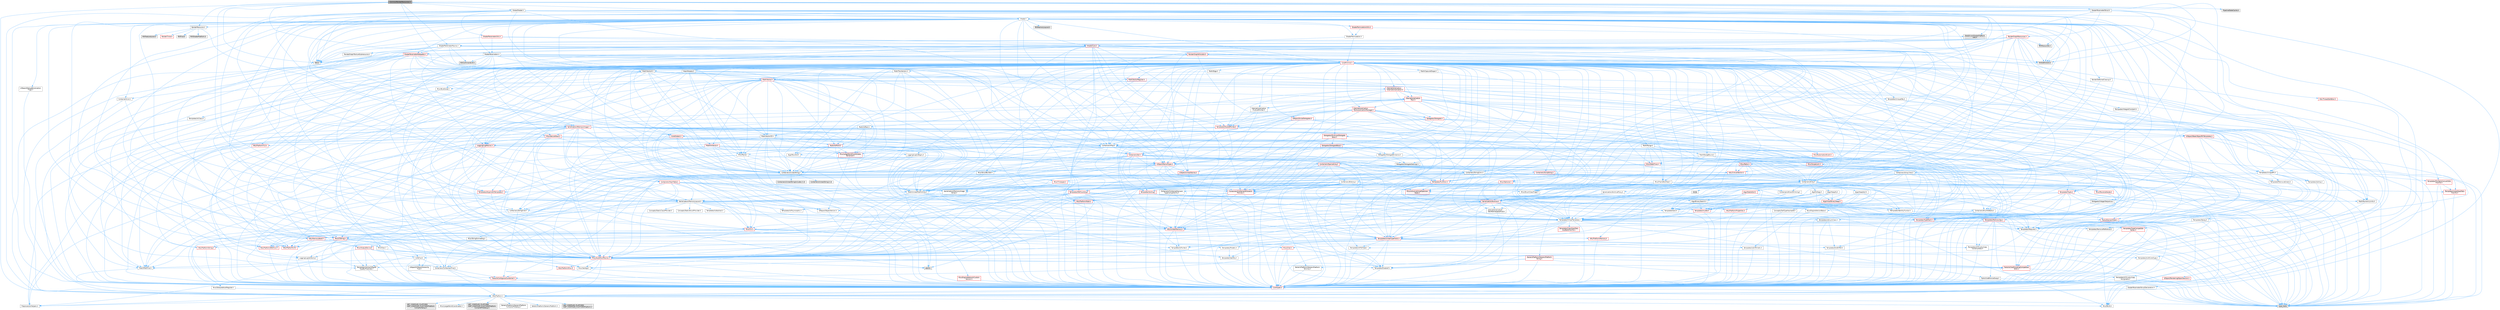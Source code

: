 digraph "CommonRenderResources.h"
{
 // INTERACTIVE_SVG=YES
 // LATEX_PDF_SIZE
  bgcolor="transparent";
  edge [fontname=Helvetica,fontsize=10,labelfontname=Helvetica,labelfontsize=10];
  node [fontname=Helvetica,fontsize=10,shape=box,height=0.2,width=0.4];
  Node1 [id="Node000001",label="CommonRenderResources.h",height=0.2,width=0.4,color="gray40", fillcolor="grey60", style="filled", fontcolor="black",tooltip=" "];
  Node1 -> Node2 [id="edge1_Node000001_Node000002",color="steelblue1",style="solid",tooltip=" "];
  Node2 [id="Node000002",label="GlobalShader.h",height=0.2,width=0.4,color="grey40", fillcolor="white", style="filled",URL="$db/de3/GlobalShader_8h.html",tooltip=" "];
  Node2 -> Node3 [id="edge2_Node000002_Node000003",color="steelblue1",style="solid",tooltip=" "];
  Node3 [id="Node000003",label="Containers/Array.h",height=0.2,width=0.4,color="grey40", fillcolor="white", style="filled",URL="$df/dd0/Array_8h.html",tooltip=" "];
  Node3 -> Node4 [id="edge3_Node000003_Node000004",color="steelblue1",style="solid",tooltip=" "];
  Node4 [id="Node000004",label="CoreTypes.h",height=0.2,width=0.4,color="red", fillcolor="#FFF0F0", style="filled",URL="$dc/dec/CoreTypes_8h.html",tooltip=" "];
  Node4 -> Node5 [id="edge4_Node000004_Node000005",color="steelblue1",style="solid",tooltip=" "];
  Node5 [id="Node000005",label="HAL/Platform.h",height=0.2,width=0.4,color="grey40", fillcolor="white", style="filled",URL="$d9/dd0/Platform_8h.html",tooltip=" "];
  Node5 -> Node6 [id="edge5_Node000005_Node000006",color="steelblue1",style="solid",tooltip=" "];
  Node6 [id="Node000006",label="Misc/Build.h",height=0.2,width=0.4,color="grey40", fillcolor="white", style="filled",URL="$d3/dbb/Build_8h.html",tooltip=" "];
  Node5 -> Node7 [id="edge6_Node000005_Node000007",color="steelblue1",style="solid",tooltip=" "];
  Node7 [id="Node000007",label="Misc/LargeWorldCoordinates.h",height=0.2,width=0.4,color="grey40", fillcolor="white", style="filled",URL="$d2/dcb/LargeWorldCoordinates_8h.html",tooltip=" "];
  Node5 -> Node8 [id="edge7_Node000005_Node000008",color="steelblue1",style="solid",tooltip=" "];
  Node8 [id="Node000008",label="type_traits",height=0.2,width=0.4,color="grey60", fillcolor="#E0E0E0", style="filled",tooltip=" "];
  Node5 -> Node9 [id="edge8_Node000005_Node000009",color="steelblue1",style="solid",tooltip=" "];
  Node9 [id="Node000009",label="PreprocessorHelpers.h",height=0.2,width=0.4,color="grey40", fillcolor="white", style="filled",URL="$db/ddb/PreprocessorHelpers_8h.html",tooltip=" "];
  Node5 -> Node10 [id="edge9_Node000005_Node000010",color="steelblue1",style="solid",tooltip=" "];
  Node10 [id="Node000010",label="UBT_COMPILED_PLATFORM\l/UBT_COMPILED_PLATFORMPlatform\lCompilerPreSetup.h",height=0.2,width=0.4,color="grey60", fillcolor="#E0E0E0", style="filled",tooltip=" "];
  Node5 -> Node11 [id="edge10_Node000005_Node000011",color="steelblue1",style="solid",tooltip=" "];
  Node11 [id="Node000011",label="GenericPlatform/GenericPlatform\lCompilerPreSetup.h",height=0.2,width=0.4,color="grey40", fillcolor="white", style="filled",URL="$d9/dc8/GenericPlatformCompilerPreSetup_8h.html",tooltip=" "];
  Node5 -> Node12 [id="edge11_Node000005_Node000012",color="steelblue1",style="solid",tooltip=" "];
  Node12 [id="Node000012",label="GenericPlatform/GenericPlatform.h",height=0.2,width=0.4,color="grey40", fillcolor="white", style="filled",URL="$d6/d84/GenericPlatform_8h.html",tooltip=" "];
  Node5 -> Node13 [id="edge12_Node000005_Node000013",color="steelblue1",style="solid",tooltip=" "];
  Node13 [id="Node000013",label="UBT_COMPILED_PLATFORM\l/UBT_COMPILED_PLATFORMPlatform.h",height=0.2,width=0.4,color="grey60", fillcolor="#E0E0E0", style="filled",tooltip=" "];
  Node5 -> Node14 [id="edge13_Node000005_Node000014",color="steelblue1",style="solid",tooltip=" "];
  Node14 [id="Node000014",label="UBT_COMPILED_PLATFORM\l/UBT_COMPILED_PLATFORMPlatform\lCompilerSetup.h",height=0.2,width=0.4,color="grey60", fillcolor="#E0E0E0", style="filled",tooltip=" "];
  Node3 -> Node18 [id="edge14_Node000003_Node000018",color="steelblue1",style="solid",tooltip=" "];
  Node18 [id="Node000018",label="Misc/AssertionMacros.h",height=0.2,width=0.4,color="red", fillcolor="#FFF0F0", style="filled",URL="$d0/dfa/AssertionMacros_8h.html",tooltip=" "];
  Node18 -> Node4 [id="edge15_Node000018_Node000004",color="steelblue1",style="solid",tooltip=" "];
  Node18 -> Node5 [id="edge16_Node000018_Node000005",color="steelblue1",style="solid",tooltip=" "];
  Node18 -> Node19 [id="edge17_Node000018_Node000019",color="steelblue1",style="solid",tooltip=" "];
  Node19 [id="Node000019",label="HAL/PlatformMisc.h",height=0.2,width=0.4,color="red", fillcolor="#FFF0F0", style="filled",URL="$d0/df5/PlatformMisc_8h.html",tooltip=" "];
  Node19 -> Node4 [id="edge18_Node000019_Node000004",color="steelblue1",style="solid",tooltip=" "];
  Node18 -> Node9 [id="edge19_Node000018_Node000009",color="steelblue1",style="solid",tooltip=" "];
  Node18 -> Node55 [id="edge20_Node000018_Node000055",color="steelblue1",style="solid",tooltip=" "];
  Node55 [id="Node000055",label="Templates/EnableIf.h",height=0.2,width=0.4,color="grey40", fillcolor="white", style="filled",URL="$d7/d60/EnableIf_8h.html",tooltip=" "];
  Node55 -> Node4 [id="edge21_Node000055_Node000004",color="steelblue1",style="solid",tooltip=" "];
  Node18 -> Node56 [id="edge22_Node000018_Node000056",color="steelblue1",style="solid",tooltip=" "];
  Node56 [id="Node000056",label="Templates/IsArrayOrRefOf\lTypeByPredicate.h",height=0.2,width=0.4,color="grey40", fillcolor="white", style="filled",URL="$d6/da1/IsArrayOrRefOfTypeByPredicate_8h.html",tooltip=" "];
  Node56 -> Node4 [id="edge23_Node000056_Node000004",color="steelblue1",style="solid",tooltip=" "];
  Node18 -> Node59 [id="edge24_Node000018_Node000059",color="steelblue1",style="solid",tooltip=" "];
  Node59 [id="Node000059",label="Traits/IsCharEncodingCompatible\lWith.h",height=0.2,width=0.4,color="red", fillcolor="#FFF0F0", style="filled",URL="$df/dd1/IsCharEncodingCompatibleWith_8h.html",tooltip=" "];
  Node59 -> Node8 [id="edge25_Node000059_Node000008",color="steelblue1",style="solid",tooltip=" "];
  Node18 -> Node61 [id="edge26_Node000018_Node000061",color="steelblue1",style="solid",tooltip=" "];
  Node61 [id="Node000061",label="Misc/VarArgs.h",height=0.2,width=0.4,color="grey40", fillcolor="white", style="filled",URL="$d5/d6f/VarArgs_8h.html",tooltip=" "];
  Node61 -> Node4 [id="edge27_Node000061_Node000004",color="steelblue1",style="solid",tooltip=" "];
  Node18 -> Node68 [id="edge28_Node000018_Node000068",color="steelblue1",style="solid",tooltip=" "];
  Node68 [id="Node000068",label="atomic",height=0.2,width=0.4,color="grey60", fillcolor="#E0E0E0", style="filled",tooltip=" "];
  Node3 -> Node69 [id="edge29_Node000003_Node000069",color="steelblue1",style="solid",tooltip=" "];
  Node69 [id="Node000069",label="Misc/IntrusiveUnsetOptional\lState.h",height=0.2,width=0.4,color="red", fillcolor="#FFF0F0", style="filled",URL="$d2/d0a/IntrusiveUnsetOptionalState_8h.html",tooltip=" "];
  Node3 -> Node71 [id="edge30_Node000003_Node000071",color="steelblue1",style="solid",tooltip=" "];
  Node71 [id="Node000071",label="Misc/ReverseIterate.h",height=0.2,width=0.4,color="red", fillcolor="#FFF0F0", style="filled",URL="$db/de3/ReverseIterate_8h.html",tooltip=" "];
  Node71 -> Node5 [id="edge31_Node000071_Node000005",color="steelblue1",style="solid",tooltip=" "];
  Node3 -> Node73 [id="edge32_Node000003_Node000073",color="steelblue1",style="solid",tooltip=" "];
  Node73 [id="Node000073",label="HAL/UnrealMemory.h",height=0.2,width=0.4,color="red", fillcolor="#FFF0F0", style="filled",URL="$d9/d96/UnrealMemory_8h.html",tooltip=" "];
  Node73 -> Node4 [id="edge33_Node000073_Node000004",color="steelblue1",style="solid",tooltip=" "];
  Node73 -> Node77 [id="edge34_Node000073_Node000077",color="steelblue1",style="solid",tooltip=" "];
  Node77 [id="Node000077",label="HAL/MemoryBase.h",height=0.2,width=0.4,color="red", fillcolor="#FFF0F0", style="filled",URL="$d6/d9f/MemoryBase_8h.html",tooltip=" "];
  Node77 -> Node4 [id="edge35_Node000077_Node000004",color="steelblue1",style="solid",tooltip=" "];
  Node77 -> Node48 [id="edge36_Node000077_Node000048",color="steelblue1",style="solid",tooltip=" "];
  Node48 [id="Node000048",label="HAL/PlatformAtomics.h",height=0.2,width=0.4,color="red", fillcolor="#FFF0F0", style="filled",URL="$d3/d36/PlatformAtomics_8h.html",tooltip=" "];
  Node48 -> Node4 [id="edge37_Node000048_Node000004",color="steelblue1",style="solid",tooltip=" "];
  Node77 -> Node31 [id="edge38_Node000077_Node000031",color="steelblue1",style="solid",tooltip=" "];
  Node31 [id="Node000031",label="HAL/PlatformCrt.h",height=0.2,width=0.4,color="red", fillcolor="#FFF0F0", style="filled",URL="$d8/d75/PlatformCrt_8h.html",tooltip=" "];
  Node77 -> Node78 [id="edge39_Node000077_Node000078",color="steelblue1",style="solid",tooltip=" "];
  Node78 [id="Node000078",label="Misc/Exec.h",height=0.2,width=0.4,color="grey40", fillcolor="white", style="filled",URL="$de/ddb/Exec_8h.html",tooltip=" "];
  Node78 -> Node4 [id="edge40_Node000078_Node000004",color="steelblue1",style="solid",tooltip=" "];
  Node78 -> Node18 [id="edge41_Node000078_Node000018",color="steelblue1",style="solid",tooltip=" "];
  Node77 -> Node79 [id="edge42_Node000077_Node000079",color="steelblue1",style="solid",tooltip=" "];
  Node79 [id="Node000079",label="Misc/OutputDevice.h",height=0.2,width=0.4,color="red", fillcolor="#FFF0F0", style="filled",URL="$d7/d32/OutputDevice_8h.html",tooltip=" "];
  Node79 -> Node26 [id="edge43_Node000079_Node000026",color="steelblue1",style="solid",tooltip=" "];
  Node26 [id="Node000026",label="CoreFwd.h",height=0.2,width=0.4,color="grey40", fillcolor="white", style="filled",URL="$d1/d1e/CoreFwd_8h.html",tooltip=" "];
  Node26 -> Node4 [id="edge44_Node000026_Node000004",color="steelblue1",style="solid",tooltip=" "];
  Node26 -> Node27 [id="edge45_Node000026_Node000027",color="steelblue1",style="solid",tooltip=" "];
  Node27 [id="Node000027",label="Containers/ContainersFwd.h",height=0.2,width=0.4,color="grey40", fillcolor="white", style="filled",URL="$d4/d0a/ContainersFwd_8h.html",tooltip=" "];
  Node27 -> Node5 [id="edge46_Node000027_Node000005",color="steelblue1",style="solid",tooltip=" "];
  Node27 -> Node4 [id="edge47_Node000027_Node000004",color="steelblue1",style="solid",tooltip=" "];
  Node27 -> Node24 [id="edge48_Node000027_Node000024",color="steelblue1",style="solid",tooltip=" "];
  Node24 [id="Node000024",label="Traits/IsContiguousContainer.h",height=0.2,width=0.4,color="red", fillcolor="#FFF0F0", style="filled",URL="$d5/d3c/IsContiguousContainer_8h.html",tooltip=" "];
  Node24 -> Node4 [id="edge49_Node000024_Node000004",color="steelblue1",style="solid",tooltip=" "];
  Node26 -> Node28 [id="edge50_Node000026_Node000028",color="steelblue1",style="solid",tooltip=" "];
  Node28 [id="Node000028",label="Math/MathFwd.h",height=0.2,width=0.4,color="grey40", fillcolor="white", style="filled",URL="$d2/d10/MathFwd_8h.html",tooltip=" "];
  Node28 -> Node5 [id="edge51_Node000028_Node000005",color="steelblue1",style="solid",tooltip=" "];
  Node26 -> Node29 [id="edge52_Node000026_Node000029",color="steelblue1",style="solid",tooltip=" "];
  Node29 [id="Node000029",label="UObject/UObjectHierarchy\lFwd.h",height=0.2,width=0.4,color="grey40", fillcolor="white", style="filled",URL="$d3/d13/UObjectHierarchyFwd_8h.html",tooltip=" "];
  Node79 -> Node4 [id="edge53_Node000079_Node000004",color="steelblue1",style="solid",tooltip=" "];
  Node79 -> Node80 [id="edge54_Node000079_Node000080",color="steelblue1",style="solid",tooltip=" "];
  Node80 [id="Node000080",label="Logging/LogVerbosity.h",height=0.2,width=0.4,color="grey40", fillcolor="white", style="filled",URL="$d2/d8f/LogVerbosity_8h.html",tooltip=" "];
  Node80 -> Node4 [id="edge55_Node000080_Node000004",color="steelblue1",style="solid",tooltip=" "];
  Node79 -> Node61 [id="edge56_Node000079_Node000061",color="steelblue1",style="solid",tooltip=" "];
  Node79 -> Node56 [id="edge57_Node000079_Node000056",color="steelblue1",style="solid",tooltip=" "];
  Node79 -> Node59 [id="edge58_Node000079_Node000059",color="steelblue1",style="solid",tooltip=" "];
  Node73 -> Node90 [id="edge59_Node000073_Node000090",color="steelblue1",style="solid",tooltip=" "];
  Node90 [id="Node000090",label="HAL/PlatformMemory.h",height=0.2,width=0.4,color="red", fillcolor="#FFF0F0", style="filled",URL="$de/d68/PlatformMemory_8h.html",tooltip=" "];
  Node90 -> Node4 [id="edge60_Node000090_Node000004",color="steelblue1",style="solid",tooltip=" "];
  Node73 -> Node93 [id="edge61_Node000073_Node000093",color="steelblue1",style="solid",tooltip=" "];
  Node93 [id="Node000093",label="Templates/IsPointer.h",height=0.2,width=0.4,color="grey40", fillcolor="white", style="filled",URL="$d7/d05/IsPointer_8h.html",tooltip=" "];
  Node93 -> Node4 [id="edge62_Node000093_Node000004",color="steelblue1",style="solid",tooltip=" "];
  Node3 -> Node94 [id="edge63_Node000003_Node000094",color="steelblue1",style="solid",tooltip=" "];
  Node94 [id="Node000094",label="Templates/UnrealTypeTraits.h",height=0.2,width=0.4,color="red", fillcolor="#FFF0F0", style="filled",URL="$d2/d2d/UnrealTypeTraits_8h.html",tooltip=" "];
  Node94 -> Node4 [id="edge64_Node000094_Node000004",color="steelblue1",style="solid",tooltip=" "];
  Node94 -> Node93 [id="edge65_Node000094_Node000093",color="steelblue1",style="solid",tooltip=" "];
  Node94 -> Node18 [id="edge66_Node000094_Node000018",color="steelblue1",style="solid",tooltip=" "];
  Node94 -> Node86 [id="edge67_Node000094_Node000086",color="steelblue1",style="solid",tooltip=" "];
  Node86 [id="Node000086",label="Templates/AndOrNot.h",height=0.2,width=0.4,color="grey40", fillcolor="white", style="filled",URL="$db/d0a/AndOrNot_8h.html",tooltip=" "];
  Node86 -> Node4 [id="edge68_Node000086_Node000004",color="steelblue1",style="solid",tooltip=" "];
  Node94 -> Node55 [id="edge69_Node000094_Node000055",color="steelblue1",style="solid",tooltip=" "];
  Node94 -> Node95 [id="edge70_Node000094_Node000095",color="steelblue1",style="solid",tooltip=" "];
  Node95 [id="Node000095",label="Templates/IsArithmetic.h",height=0.2,width=0.4,color="grey40", fillcolor="white", style="filled",URL="$d2/d5d/IsArithmetic_8h.html",tooltip=" "];
  Node95 -> Node4 [id="edge71_Node000095_Node000004",color="steelblue1",style="solid",tooltip=" "];
  Node94 -> Node96 [id="edge72_Node000094_Node000096",color="steelblue1",style="solid",tooltip=" "];
  Node96 [id="Node000096",label="Templates/Models.h",height=0.2,width=0.4,color="grey40", fillcolor="white", style="filled",URL="$d3/d0c/Models_8h.html",tooltip=" "];
  Node96 -> Node64 [id="edge73_Node000096_Node000064",color="steelblue1",style="solid",tooltip=" "];
  Node64 [id="Node000064",label="Templates/Identity.h",height=0.2,width=0.4,color="grey40", fillcolor="white", style="filled",URL="$d0/dd5/Identity_8h.html",tooltip=" "];
  Node94 -> Node97 [id="edge74_Node000094_Node000097",color="steelblue1",style="solid",tooltip=" "];
  Node97 [id="Node000097",label="Templates/IsPODType.h",height=0.2,width=0.4,color="grey40", fillcolor="white", style="filled",URL="$d7/db1/IsPODType_8h.html",tooltip=" "];
  Node97 -> Node4 [id="edge75_Node000097_Node000004",color="steelblue1",style="solid",tooltip=" "];
  Node94 -> Node98 [id="edge76_Node000094_Node000098",color="steelblue1",style="solid",tooltip=" "];
  Node98 [id="Node000098",label="Templates/IsUECoreType.h",height=0.2,width=0.4,color="grey40", fillcolor="white", style="filled",URL="$d1/db8/IsUECoreType_8h.html",tooltip=" "];
  Node98 -> Node4 [id="edge77_Node000098_Node000004",color="steelblue1",style="solid",tooltip=" "];
  Node98 -> Node8 [id="edge78_Node000098_Node000008",color="steelblue1",style="solid",tooltip=" "];
  Node94 -> Node87 [id="edge79_Node000094_Node000087",color="steelblue1",style="solid",tooltip=" "];
  Node87 [id="Node000087",label="Templates/IsTriviallyCopy\lConstructible.h",height=0.2,width=0.4,color="grey40", fillcolor="white", style="filled",URL="$d3/d78/IsTriviallyCopyConstructible_8h.html",tooltip=" "];
  Node87 -> Node4 [id="edge80_Node000087_Node000004",color="steelblue1",style="solid",tooltip=" "];
  Node87 -> Node8 [id="edge81_Node000087_Node000008",color="steelblue1",style="solid",tooltip=" "];
  Node3 -> Node99 [id="edge82_Node000003_Node000099",color="steelblue1",style="solid",tooltip=" "];
  Node99 [id="Node000099",label="Templates/UnrealTemplate.h",height=0.2,width=0.4,color="grey40", fillcolor="white", style="filled",URL="$d4/d24/UnrealTemplate_8h.html",tooltip=" "];
  Node99 -> Node4 [id="edge83_Node000099_Node000004",color="steelblue1",style="solid",tooltip=" "];
  Node99 -> Node93 [id="edge84_Node000099_Node000093",color="steelblue1",style="solid",tooltip=" "];
  Node99 -> Node73 [id="edge85_Node000099_Node000073",color="steelblue1",style="solid",tooltip=" "];
  Node99 -> Node100 [id="edge86_Node000099_Node000100",color="steelblue1",style="solid",tooltip=" "];
  Node100 [id="Node000100",label="Templates/CopyQualifiers\lAndRefsFromTo.h",height=0.2,width=0.4,color="red", fillcolor="#FFF0F0", style="filled",URL="$d3/db3/CopyQualifiersAndRefsFromTo_8h.html",tooltip=" "];
  Node99 -> Node94 [id="edge87_Node000099_Node000094",color="steelblue1",style="solid",tooltip=" "];
  Node99 -> Node102 [id="edge88_Node000099_Node000102",color="steelblue1",style="solid",tooltip=" "];
  Node102 [id="Node000102",label="Templates/RemoveReference.h",height=0.2,width=0.4,color="grey40", fillcolor="white", style="filled",URL="$da/dbe/RemoveReference_8h.html",tooltip=" "];
  Node102 -> Node4 [id="edge89_Node000102_Node000004",color="steelblue1",style="solid",tooltip=" "];
  Node99 -> Node63 [id="edge90_Node000099_Node000063",color="steelblue1",style="solid",tooltip=" "];
  Node63 [id="Node000063",label="Templates/Requires.h",height=0.2,width=0.4,color="grey40", fillcolor="white", style="filled",URL="$dc/d96/Requires_8h.html",tooltip=" "];
  Node63 -> Node55 [id="edge91_Node000063_Node000055",color="steelblue1",style="solid",tooltip=" "];
  Node63 -> Node8 [id="edge92_Node000063_Node000008",color="steelblue1",style="solid",tooltip=" "];
  Node99 -> Node103 [id="edge93_Node000099_Node000103",color="steelblue1",style="solid",tooltip=" "];
  Node103 [id="Node000103",label="Templates/TypeCompatible\lBytes.h",height=0.2,width=0.4,color="red", fillcolor="#FFF0F0", style="filled",URL="$df/d0a/TypeCompatibleBytes_8h.html",tooltip=" "];
  Node103 -> Node4 [id="edge94_Node000103_Node000004",color="steelblue1",style="solid",tooltip=" "];
  Node103 -> Node8 [id="edge95_Node000103_Node000008",color="steelblue1",style="solid",tooltip=" "];
  Node99 -> Node64 [id="edge96_Node000099_Node000064",color="steelblue1",style="solid",tooltip=" "];
  Node99 -> Node24 [id="edge97_Node000099_Node000024",color="steelblue1",style="solid",tooltip=" "];
  Node99 -> Node104 [id="edge98_Node000099_Node000104",color="steelblue1",style="solid",tooltip=" "];
  Node104 [id="Node000104",label="Traits/UseBitwiseSwap.h",height=0.2,width=0.4,color="grey40", fillcolor="white", style="filled",URL="$db/df3/UseBitwiseSwap_8h.html",tooltip=" "];
  Node104 -> Node4 [id="edge99_Node000104_Node000004",color="steelblue1",style="solid",tooltip=" "];
  Node104 -> Node8 [id="edge100_Node000104_Node000008",color="steelblue1",style="solid",tooltip=" "];
  Node99 -> Node8 [id="edge101_Node000099_Node000008",color="steelblue1",style="solid",tooltip=" "];
  Node3 -> Node105 [id="edge102_Node000003_Node000105",color="steelblue1",style="solid",tooltip=" "];
  Node105 [id="Node000105",label="Containers/AllowShrinking.h",height=0.2,width=0.4,color="grey40", fillcolor="white", style="filled",URL="$d7/d1a/AllowShrinking_8h.html",tooltip=" "];
  Node105 -> Node4 [id="edge103_Node000105_Node000004",color="steelblue1",style="solid",tooltip=" "];
  Node3 -> Node106 [id="edge104_Node000003_Node000106",color="steelblue1",style="solid",tooltip=" "];
  Node106 [id="Node000106",label="Containers/ContainerAllocation\lPolicies.h",height=0.2,width=0.4,color="red", fillcolor="#FFF0F0", style="filled",URL="$d7/dff/ContainerAllocationPolicies_8h.html",tooltip=" "];
  Node106 -> Node4 [id="edge105_Node000106_Node000004",color="steelblue1",style="solid",tooltip=" "];
  Node106 -> Node106 [id="edge106_Node000106_Node000106",color="steelblue1",style="solid",tooltip=" "];
  Node106 -> Node108 [id="edge107_Node000106_Node000108",color="steelblue1",style="solid",tooltip=" "];
  Node108 [id="Node000108",label="HAL/PlatformMath.h",height=0.2,width=0.4,color="red", fillcolor="#FFF0F0", style="filled",URL="$dc/d53/PlatformMath_8h.html",tooltip=" "];
  Node108 -> Node4 [id="edge108_Node000108_Node000004",color="steelblue1",style="solid",tooltip=" "];
  Node106 -> Node73 [id="edge109_Node000106_Node000073",color="steelblue1",style="solid",tooltip=" "];
  Node106 -> Node41 [id="edge110_Node000106_Node000041",color="steelblue1",style="solid",tooltip=" "];
  Node41 [id="Node000041",label="Math/NumericLimits.h",height=0.2,width=0.4,color="grey40", fillcolor="white", style="filled",URL="$df/d1b/NumericLimits_8h.html",tooltip=" "];
  Node41 -> Node4 [id="edge111_Node000041_Node000004",color="steelblue1",style="solid",tooltip=" "];
  Node106 -> Node18 [id="edge112_Node000106_Node000018",color="steelblue1",style="solid",tooltip=" "];
  Node106 -> Node116 [id="edge113_Node000106_Node000116",color="steelblue1",style="solid",tooltip=" "];
  Node116 [id="Node000116",label="Templates/IsPolymorphic.h",height=0.2,width=0.4,color="grey40", fillcolor="white", style="filled",URL="$dc/d20/IsPolymorphic_8h.html",tooltip=" "];
  Node106 -> Node117 [id="edge114_Node000106_Node000117",color="steelblue1",style="solid",tooltip=" "];
  Node117 [id="Node000117",label="Templates/MemoryOps.h",height=0.2,width=0.4,color="red", fillcolor="#FFF0F0", style="filled",URL="$db/dea/MemoryOps_8h.html",tooltip=" "];
  Node117 -> Node4 [id="edge115_Node000117_Node000004",color="steelblue1",style="solid",tooltip=" "];
  Node117 -> Node73 [id="edge116_Node000117_Node000073",color="steelblue1",style="solid",tooltip=" "];
  Node117 -> Node88 [id="edge117_Node000117_Node000088",color="steelblue1",style="solid",tooltip=" "];
  Node88 [id="Node000088",label="Templates/IsTriviallyCopy\lAssignable.h",height=0.2,width=0.4,color="grey40", fillcolor="white", style="filled",URL="$d2/df2/IsTriviallyCopyAssignable_8h.html",tooltip=" "];
  Node88 -> Node4 [id="edge118_Node000088_Node000004",color="steelblue1",style="solid",tooltip=" "];
  Node88 -> Node8 [id="edge119_Node000088_Node000008",color="steelblue1",style="solid",tooltip=" "];
  Node117 -> Node87 [id="edge120_Node000117_Node000087",color="steelblue1",style="solid",tooltip=" "];
  Node117 -> Node63 [id="edge121_Node000117_Node000063",color="steelblue1",style="solid",tooltip=" "];
  Node117 -> Node94 [id="edge122_Node000117_Node000094",color="steelblue1",style="solid",tooltip=" "];
  Node117 -> Node104 [id="edge123_Node000117_Node000104",color="steelblue1",style="solid",tooltip=" "];
  Node117 -> Node8 [id="edge124_Node000117_Node000008",color="steelblue1",style="solid",tooltip=" "];
  Node106 -> Node103 [id="edge125_Node000106_Node000103",color="steelblue1",style="solid",tooltip=" "];
  Node106 -> Node8 [id="edge126_Node000106_Node000008",color="steelblue1",style="solid",tooltip=" "];
  Node3 -> Node118 [id="edge127_Node000003_Node000118",color="steelblue1",style="solid",tooltip=" "];
  Node118 [id="Node000118",label="Containers/ContainerElement\lTypeCompatibility.h",height=0.2,width=0.4,color="grey40", fillcolor="white", style="filled",URL="$df/ddf/ContainerElementTypeCompatibility_8h.html",tooltip=" "];
  Node118 -> Node4 [id="edge128_Node000118_Node000004",color="steelblue1",style="solid",tooltip=" "];
  Node118 -> Node94 [id="edge129_Node000118_Node000094",color="steelblue1",style="solid",tooltip=" "];
  Node3 -> Node119 [id="edge130_Node000003_Node000119",color="steelblue1",style="solid",tooltip=" "];
  Node119 [id="Node000119",label="Serialization/Archive.h",height=0.2,width=0.4,color="red", fillcolor="#FFF0F0", style="filled",URL="$d7/d3b/Archive_8h.html",tooltip=" "];
  Node119 -> Node26 [id="edge131_Node000119_Node000026",color="steelblue1",style="solid",tooltip=" "];
  Node119 -> Node4 [id="edge132_Node000119_Node000004",color="steelblue1",style="solid",tooltip=" "];
  Node119 -> Node120 [id="edge133_Node000119_Node000120",color="steelblue1",style="solid",tooltip=" "];
  Node120 [id="Node000120",label="HAL/PlatformProperties.h",height=0.2,width=0.4,color="red", fillcolor="#FFF0F0", style="filled",URL="$d9/db0/PlatformProperties_8h.html",tooltip=" "];
  Node120 -> Node4 [id="edge134_Node000120_Node000004",color="steelblue1",style="solid",tooltip=" "];
  Node119 -> Node123 [id="edge135_Node000119_Node000123",color="steelblue1",style="solid",tooltip=" "];
  Node123 [id="Node000123",label="Internationalization\l/TextNamespaceFwd.h",height=0.2,width=0.4,color="grey40", fillcolor="white", style="filled",URL="$d8/d97/TextNamespaceFwd_8h.html",tooltip=" "];
  Node123 -> Node4 [id="edge136_Node000123_Node000004",color="steelblue1",style="solid",tooltip=" "];
  Node119 -> Node28 [id="edge137_Node000119_Node000028",color="steelblue1",style="solid",tooltip=" "];
  Node119 -> Node18 [id="edge138_Node000119_Node000018",color="steelblue1",style="solid",tooltip=" "];
  Node119 -> Node6 [id="edge139_Node000119_Node000006",color="steelblue1",style="solid",tooltip=" "];
  Node119 -> Node124 [id="edge140_Node000119_Node000124",color="steelblue1",style="solid",tooltip=" "];
  Node124 [id="Node000124",label="Misc/EngineVersionBase.h",height=0.2,width=0.4,color="grey40", fillcolor="white", style="filled",URL="$d5/d2b/EngineVersionBase_8h.html",tooltip=" "];
  Node124 -> Node4 [id="edge141_Node000124_Node000004",color="steelblue1",style="solid",tooltip=" "];
  Node119 -> Node61 [id="edge142_Node000119_Node000061",color="steelblue1",style="solid",tooltip=" "];
  Node119 -> Node55 [id="edge143_Node000119_Node000055",color="steelblue1",style="solid",tooltip=" "];
  Node119 -> Node56 [id="edge144_Node000119_Node000056",color="steelblue1",style="solid",tooltip=" "];
  Node119 -> Node127 [id="edge145_Node000119_Node000127",color="steelblue1",style="solid",tooltip=" "];
  Node127 [id="Node000127",label="Templates/IsEnumClass.h",height=0.2,width=0.4,color="grey40", fillcolor="white", style="filled",URL="$d7/d15/IsEnumClass_8h.html",tooltip=" "];
  Node127 -> Node4 [id="edge146_Node000127_Node000004",color="steelblue1",style="solid",tooltip=" "];
  Node127 -> Node86 [id="edge147_Node000127_Node000086",color="steelblue1",style="solid",tooltip=" "];
  Node119 -> Node99 [id="edge148_Node000119_Node000099",color="steelblue1",style="solid",tooltip=" "];
  Node119 -> Node59 [id="edge149_Node000119_Node000059",color="steelblue1",style="solid",tooltip=" "];
  Node119 -> Node128 [id="edge150_Node000119_Node000128",color="steelblue1",style="solid",tooltip=" "];
  Node128 [id="Node000128",label="UObject/ObjectVersion.h",height=0.2,width=0.4,color="grey40", fillcolor="white", style="filled",URL="$da/d63/ObjectVersion_8h.html",tooltip=" "];
  Node128 -> Node4 [id="edge151_Node000128_Node000004",color="steelblue1",style="solid",tooltip=" "];
  Node3 -> Node129 [id="edge152_Node000003_Node000129",color="steelblue1",style="solid",tooltip=" "];
  Node129 [id="Node000129",label="Serialization/MemoryImage\lWriter.h",height=0.2,width=0.4,color="grey40", fillcolor="white", style="filled",URL="$d0/d08/MemoryImageWriter_8h.html",tooltip=" "];
  Node129 -> Node4 [id="edge153_Node000129_Node000004",color="steelblue1",style="solid",tooltip=" "];
  Node129 -> Node130 [id="edge154_Node000129_Node000130",color="steelblue1",style="solid",tooltip=" "];
  Node130 [id="Node000130",label="Serialization/MemoryLayout.h",height=0.2,width=0.4,color="grey40", fillcolor="white", style="filled",URL="$d7/d66/MemoryLayout_8h.html",tooltip=" "];
  Node130 -> Node131 [id="edge155_Node000130_Node000131",color="steelblue1",style="solid",tooltip=" "];
  Node131 [id="Node000131",label="Concepts/StaticClassProvider.h",height=0.2,width=0.4,color="grey40", fillcolor="white", style="filled",URL="$dd/d83/StaticClassProvider_8h.html",tooltip=" "];
  Node130 -> Node132 [id="edge156_Node000130_Node000132",color="steelblue1",style="solid",tooltip=" "];
  Node132 [id="Node000132",label="Concepts/StaticStructProvider.h",height=0.2,width=0.4,color="grey40", fillcolor="white", style="filled",URL="$d5/d77/StaticStructProvider_8h.html",tooltip=" "];
  Node130 -> Node133 [id="edge157_Node000130_Node000133",color="steelblue1",style="solid",tooltip=" "];
  Node133 [id="Node000133",label="Containers/EnumAsByte.h",height=0.2,width=0.4,color="grey40", fillcolor="white", style="filled",URL="$d6/d9a/EnumAsByte_8h.html",tooltip=" "];
  Node133 -> Node4 [id="edge158_Node000133_Node000004",color="steelblue1",style="solid",tooltip=" "];
  Node133 -> Node97 [id="edge159_Node000133_Node000097",color="steelblue1",style="solid",tooltip=" "];
  Node133 -> Node134 [id="edge160_Node000133_Node000134",color="steelblue1",style="solid",tooltip=" "];
  Node134 [id="Node000134",label="Templates/TypeHash.h",height=0.2,width=0.4,color="red", fillcolor="#FFF0F0", style="filled",URL="$d1/d62/TypeHash_8h.html",tooltip=" "];
  Node134 -> Node4 [id="edge161_Node000134_Node000004",color="steelblue1",style="solid",tooltip=" "];
  Node134 -> Node63 [id="edge162_Node000134_Node000063",color="steelblue1",style="solid",tooltip=" "];
  Node134 -> Node135 [id="edge163_Node000134_Node000135",color="steelblue1",style="solid",tooltip=" "];
  Node135 [id="Node000135",label="Misc/Crc.h",height=0.2,width=0.4,color="red", fillcolor="#FFF0F0", style="filled",URL="$d4/dd2/Crc_8h.html",tooltip=" "];
  Node135 -> Node4 [id="edge164_Node000135_Node000004",color="steelblue1",style="solid",tooltip=" "];
  Node135 -> Node75 [id="edge165_Node000135_Node000075",color="steelblue1",style="solid",tooltip=" "];
  Node75 [id="Node000075",label="HAL/PlatformString.h",height=0.2,width=0.4,color="red", fillcolor="#FFF0F0", style="filled",URL="$db/db5/PlatformString_8h.html",tooltip=" "];
  Node75 -> Node4 [id="edge166_Node000075_Node000004",color="steelblue1",style="solid",tooltip=" "];
  Node135 -> Node18 [id="edge167_Node000135_Node000018",color="steelblue1",style="solid",tooltip=" "];
  Node135 -> Node136 [id="edge168_Node000135_Node000136",color="steelblue1",style="solid",tooltip=" "];
  Node136 [id="Node000136",label="Misc/CString.h",height=0.2,width=0.4,color="red", fillcolor="#FFF0F0", style="filled",URL="$d2/d49/CString_8h.html",tooltip=" "];
  Node136 -> Node4 [id="edge169_Node000136_Node000004",color="steelblue1",style="solid",tooltip=" "];
  Node136 -> Node31 [id="edge170_Node000136_Node000031",color="steelblue1",style="solid",tooltip=" "];
  Node136 -> Node75 [id="edge171_Node000136_Node000075",color="steelblue1",style="solid",tooltip=" "];
  Node136 -> Node18 [id="edge172_Node000136_Node000018",color="steelblue1",style="solid",tooltip=" "];
  Node136 -> Node137 [id="edge173_Node000136_Node000137",color="steelblue1",style="solid",tooltip=" "];
  Node137 [id="Node000137",label="Misc/Char.h",height=0.2,width=0.4,color="red", fillcolor="#FFF0F0", style="filled",URL="$d0/d58/Char_8h.html",tooltip=" "];
  Node137 -> Node4 [id="edge174_Node000137_Node000004",color="steelblue1",style="solid",tooltip=" "];
  Node137 -> Node8 [id="edge175_Node000137_Node000008",color="steelblue1",style="solid",tooltip=" "];
  Node136 -> Node61 [id="edge176_Node000136_Node000061",color="steelblue1",style="solid",tooltip=" "];
  Node136 -> Node56 [id="edge177_Node000136_Node000056",color="steelblue1",style="solid",tooltip=" "];
  Node136 -> Node59 [id="edge178_Node000136_Node000059",color="steelblue1",style="solid",tooltip=" "];
  Node135 -> Node137 [id="edge179_Node000135_Node000137",color="steelblue1",style="solid",tooltip=" "];
  Node135 -> Node94 [id="edge180_Node000135_Node000094",color="steelblue1",style="solid",tooltip=" "];
  Node134 -> Node8 [id="edge181_Node000134_Node000008",color="steelblue1",style="solid",tooltip=" "];
  Node130 -> Node21 [id="edge182_Node000130_Node000021",color="steelblue1",style="solid",tooltip=" "];
  Node21 [id="Node000021",label="Containers/StringFwd.h",height=0.2,width=0.4,color="grey40", fillcolor="white", style="filled",URL="$df/d37/StringFwd_8h.html",tooltip=" "];
  Node21 -> Node4 [id="edge183_Node000021_Node000004",color="steelblue1",style="solid",tooltip=" "];
  Node21 -> Node22 [id="edge184_Node000021_Node000022",color="steelblue1",style="solid",tooltip=" "];
  Node22 [id="Node000022",label="Traits/ElementType.h",height=0.2,width=0.4,color="red", fillcolor="#FFF0F0", style="filled",URL="$d5/d4f/ElementType_8h.html",tooltip=" "];
  Node22 -> Node5 [id="edge185_Node000022_Node000005",color="steelblue1",style="solid",tooltip=" "];
  Node22 -> Node8 [id="edge186_Node000022_Node000008",color="steelblue1",style="solid",tooltip=" "];
  Node21 -> Node24 [id="edge187_Node000021_Node000024",color="steelblue1",style="solid",tooltip=" "];
  Node130 -> Node73 [id="edge188_Node000130_Node000073",color="steelblue1",style="solid",tooltip=" "];
  Node130 -> Node141 [id="edge189_Node000130_Node000141",color="steelblue1",style="solid",tooltip=" "];
  Node141 [id="Node000141",label="Misc/DelayedAutoRegister.h",height=0.2,width=0.4,color="grey40", fillcolor="white", style="filled",URL="$d1/dda/DelayedAutoRegister_8h.html",tooltip=" "];
  Node141 -> Node5 [id="edge190_Node000141_Node000005",color="steelblue1",style="solid",tooltip=" "];
  Node130 -> Node55 [id="edge191_Node000130_Node000055",color="steelblue1",style="solid",tooltip=" "];
  Node130 -> Node142 [id="edge192_Node000130_Node000142",color="steelblue1",style="solid",tooltip=" "];
  Node142 [id="Node000142",label="Templates/IsAbstract.h",height=0.2,width=0.4,color="grey40", fillcolor="white", style="filled",URL="$d8/db7/IsAbstract_8h.html",tooltip=" "];
  Node130 -> Node116 [id="edge193_Node000130_Node000116",color="steelblue1",style="solid",tooltip=" "];
  Node130 -> Node96 [id="edge194_Node000130_Node000096",color="steelblue1",style="solid",tooltip=" "];
  Node130 -> Node99 [id="edge195_Node000130_Node000099",color="steelblue1",style="solid",tooltip=" "];
  Node3 -> Node143 [id="edge196_Node000003_Node000143",color="steelblue1",style="solid",tooltip=" "];
  Node143 [id="Node000143",label="Algo/Heapify.h",height=0.2,width=0.4,color="grey40", fillcolor="white", style="filled",URL="$d0/d2a/Heapify_8h.html",tooltip=" "];
  Node143 -> Node144 [id="edge197_Node000143_Node000144",color="steelblue1",style="solid",tooltip=" "];
  Node144 [id="Node000144",label="Algo/Impl/BinaryHeap.h",height=0.2,width=0.4,color="red", fillcolor="#FFF0F0", style="filled",URL="$d7/da3/Algo_2Impl_2BinaryHeap_8h.html",tooltip=" "];
  Node144 -> Node145 [id="edge198_Node000144_Node000145",color="steelblue1",style="solid",tooltip=" "];
  Node145 [id="Node000145",label="Templates/Invoke.h",height=0.2,width=0.4,color="red", fillcolor="#FFF0F0", style="filled",URL="$d7/deb/Invoke_8h.html",tooltip=" "];
  Node145 -> Node4 [id="edge199_Node000145_Node000004",color="steelblue1",style="solid",tooltip=" "];
  Node145 -> Node99 [id="edge200_Node000145_Node000099",color="steelblue1",style="solid",tooltip=" "];
  Node145 -> Node8 [id="edge201_Node000145_Node000008",color="steelblue1",style="solid",tooltip=" "];
  Node144 -> Node8 [id="edge202_Node000144_Node000008",color="steelblue1",style="solid",tooltip=" "];
  Node143 -> Node149 [id="edge203_Node000143_Node000149",color="steelblue1",style="solid",tooltip=" "];
  Node149 [id="Node000149",label="Templates/IdentityFunctor.h",height=0.2,width=0.4,color="grey40", fillcolor="white", style="filled",URL="$d7/d2e/IdentityFunctor_8h.html",tooltip=" "];
  Node149 -> Node5 [id="edge204_Node000149_Node000005",color="steelblue1",style="solid",tooltip=" "];
  Node143 -> Node145 [id="edge205_Node000143_Node000145",color="steelblue1",style="solid",tooltip=" "];
  Node143 -> Node150 [id="edge206_Node000143_Node000150",color="steelblue1",style="solid",tooltip=" "];
  Node150 [id="Node000150",label="Templates/Less.h",height=0.2,width=0.4,color="grey40", fillcolor="white", style="filled",URL="$de/dc8/Less_8h.html",tooltip=" "];
  Node150 -> Node4 [id="edge207_Node000150_Node000004",color="steelblue1",style="solid",tooltip=" "];
  Node150 -> Node99 [id="edge208_Node000150_Node000099",color="steelblue1",style="solid",tooltip=" "];
  Node143 -> Node99 [id="edge209_Node000143_Node000099",color="steelblue1",style="solid",tooltip=" "];
  Node3 -> Node151 [id="edge210_Node000003_Node000151",color="steelblue1",style="solid",tooltip=" "];
  Node151 [id="Node000151",label="Algo/HeapSort.h",height=0.2,width=0.4,color="grey40", fillcolor="white", style="filled",URL="$d3/d92/HeapSort_8h.html",tooltip=" "];
  Node151 -> Node144 [id="edge211_Node000151_Node000144",color="steelblue1",style="solid",tooltip=" "];
  Node151 -> Node149 [id="edge212_Node000151_Node000149",color="steelblue1",style="solid",tooltip=" "];
  Node151 -> Node150 [id="edge213_Node000151_Node000150",color="steelblue1",style="solid",tooltip=" "];
  Node151 -> Node99 [id="edge214_Node000151_Node000099",color="steelblue1",style="solid",tooltip=" "];
  Node3 -> Node152 [id="edge215_Node000003_Node000152",color="steelblue1",style="solid",tooltip=" "];
  Node152 [id="Node000152",label="Algo/IsHeap.h",height=0.2,width=0.4,color="grey40", fillcolor="white", style="filled",URL="$de/d32/IsHeap_8h.html",tooltip=" "];
  Node152 -> Node144 [id="edge216_Node000152_Node000144",color="steelblue1",style="solid",tooltip=" "];
  Node152 -> Node149 [id="edge217_Node000152_Node000149",color="steelblue1",style="solid",tooltip=" "];
  Node152 -> Node145 [id="edge218_Node000152_Node000145",color="steelblue1",style="solid",tooltip=" "];
  Node152 -> Node150 [id="edge219_Node000152_Node000150",color="steelblue1",style="solid",tooltip=" "];
  Node152 -> Node99 [id="edge220_Node000152_Node000099",color="steelblue1",style="solid",tooltip=" "];
  Node3 -> Node144 [id="edge221_Node000003_Node000144",color="steelblue1",style="solid",tooltip=" "];
  Node3 -> Node153 [id="edge222_Node000003_Node000153",color="steelblue1",style="solid",tooltip=" "];
  Node153 [id="Node000153",label="Algo/StableSort.h",height=0.2,width=0.4,color="red", fillcolor="#FFF0F0", style="filled",URL="$d7/d3c/StableSort_8h.html",tooltip=" "];
  Node153 -> Node154 [id="edge223_Node000153_Node000154",color="steelblue1",style="solid",tooltip=" "];
  Node154 [id="Node000154",label="Algo/BinarySearch.h",height=0.2,width=0.4,color="grey40", fillcolor="white", style="filled",URL="$db/db4/BinarySearch_8h.html",tooltip=" "];
  Node154 -> Node149 [id="edge224_Node000154_Node000149",color="steelblue1",style="solid",tooltip=" "];
  Node154 -> Node145 [id="edge225_Node000154_Node000145",color="steelblue1",style="solid",tooltip=" "];
  Node154 -> Node150 [id="edge226_Node000154_Node000150",color="steelblue1",style="solid",tooltip=" "];
  Node153 -> Node149 [id="edge227_Node000153_Node000149",color="steelblue1",style="solid",tooltip=" "];
  Node153 -> Node145 [id="edge228_Node000153_Node000145",color="steelblue1",style="solid",tooltip=" "];
  Node153 -> Node150 [id="edge229_Node000153_Node000150",color="steelblue1",style="solid",tooltip=" "];
  Node153 -> Node99 [id="edge230_Node000153_Node000099",color="steelblue1",style="solid",tooltip=" "];
  Node3 -> Node156 [id="edge231_Node000003_Node000156",color="steelblue1",style="solid",tooltip=" "];
  Node156 [id="Node000156",label="Concepts/GetTypeHashable.h",height=0.2,width=0.4,color="grey40", fillcolor="white", style="filled",URL="$d3/da2/GetTypeHashable_8h.html",tooltip=" "];
  Node156 -> Node4 [id="edge232_Node000156_Node000004",color="steelblue1",style="solid",tooltip=" "];
  Node156 -> Node134 [id="edge233_Node000156_Node000134",color="steelblue1",style="solid",tooltip=" "];
  Node3 -> Node149 [id="edge234_Node000003_Node000149",color="steelblue1",style="solid",tooltip=" "];
  Node3 -> Node145 [id="edge235_Node000003_Node000145",color="steelblue1",style="solid",tooltip=" "];
  Node3 -> Node150 [id="edge236_Node000003_Node000150",color="steelblue1",style="solid",tooltip=" "];
  Node3 -> Node157 [id="edge237_Node000003_Node000157",color="steelblue1",style="solid",tooltip=" "];
  Node157 [id="Node000157",label="Templates/LosesQualifiers\lFromTo.h",height=0.2,width=0.4,color="red", fillcolor="#FFF0F0", style="filled",URL="$d2/db3/LosesQualifiersFromTo_8h.html",tooltip=" "];
  Node157 -> Node8 [id="edge238_Node000157_Node000008",color="steelblue1",style="solid",tooltip=" "];
  Node3 -> Node63 [id="edge239_Node000003_Node000063",color="steelblue1",style="solid",tooltip=" "];
  Node3 -> Node158 [id="edge240_Node000003_Node000158",color="steelblue1",style="solid",tooltip=" "];
  Node158 [id="Node000158",label="Templates/Sorting.h",height=0.2,width=0.4,color="red", fillcolor="#FFF0F0", style="filled",URL="$d3/d9e/Sorting_8h.html",tooltip=" "];
  Node158 -> Node4 [id="edge241_Node000158_Node000004",color="steelblue1",style="solid",tooltip=" "];
  Node158 -> Node154 [id="edge242_Node000158_Node000154",color="steelblue1",style="solid",tooltip=" "];
  Node158 -> Node108 [id="edge243_Node000158_Node000108",color="steelblue1",style="solid",tooltip=" "];
  Node158 -> Node150 [id="edge244_Node000158_Node000150",color="steelblue1",style="solid",tooltip=" "];
  Node3 -> Node162 [id="edge245_Node000003_Node000162",color="steelblue1",style="solid",tooltip=" "];
  Node162 [id="Node000162",label="Templates/AlignmentTemplates.h",height=0.2,width=0.4,color="red", fillcolor="#FFF0F0", style="filled",URL="$dd/d32/AlignmentTemplates_8h.html",tooltip=" "];
  Node162 -> Node4 [id="edge246_Node000162_Node000004",color="steelblue1",style="solid",tooltip=" "];
  Node162 -> Node93 [id="edge247_Node000162_Node000093",color="steelblue1",style="solid",tooltip=" "];
  Node3 -> Node22 [id="edge248_Node000003_Node000022",color="steelblue1",style="solid",tooltip=" "];
  Node3 -> Node114 [id="edge249_Node000003_Node000114",color="steelblue1",style="solid",tooltip=" "];
  Node114 [id="Node000114",label="limits",height=0.2,width=0.4,color="grey60", fillcolor="#E0E0E0", style="filled",tooltip=" "];
  Node3 -> Node8 [id="edge250_Node000003_Node000008",color="steelblue1",style="solid",tooltip=" "];
  Node2 -> Node163 [id="edge251_Node000002_Node000163",color="steelblue1",style="solid",tooltip=" "];
  Node163 [id="Node000163",label="Containers/Map.h",height=0.2,width=0.4,color="grey40", fillcolor="white", style="filled",URL="$df/d79/Map_8h.html",tooltip=" "];
  Node163 -> Node4 [id="edge252_Node000163_Node000004",color="steelblue1",style="solid",tooltip=" "];
  Node163 -> Node164 [id="edge253_Node000163_Node000164",color="steelblue1",style="solid",tooltip=" "];
  Node164 [id="Node000164",label="Algo/Reverse.h",height=0.2,width=0.4,color="grey40", fillcolor="white", style="filled",URL="$d5/d93/Reverse_8h.html",tooltip=" "];
  Node164 -> Node4 [id="edge254_Node000164_Node000004",color="steelblue1",style="solid",tooltip=" "];
  Node164 -> Node99 [id="edge255_Node000164_Node000099",color="steelblue1",style="solid",tooltip=" "];
  Node163 -> Node118 [id="edge256_Node000163_Node000118",color="steelblue1",style="solid",tooltip=" "];
  Node163 -> Node165 [id="edge257_Node000163_Node000165",color="steelblue1",style="solid",tooltip=" "];
  Node165 [id="Node000165",label="Containers/Set.h",height=0.2,width=0.4,color="red", fillcolor="#FFF0F0", style="filled",URL="$d4/d45/Set_8h.html",tooltip=" "];
  Node165 -> Node106 [id="edge258_Node000165_Node000106",color="steelblue1",style="solid",tooltip=" "];
  Node165 -> Node118 [id="edge259_Node000165_Node000118",color="steelblue1",style="solid",tooltip=" "];
  Node165 -> Node167 [id="edge260_Node000165_Node000167",color="steelblue1",style="solid",tooltip=" "];
  Node167 [id="Node000167",label="Containers/SparseArray.h",height=0.2,width=0.4,color="red", fillcolor="#FFF0F0", style="filled",URL="$d5/dbf/SparseArray_8h.html",tooltip=" "];
  Node167 -> Node4 [id="edge261_Node000167_Node000004",color="steelblue1",style="solid",tooltip=" "];
  Node167 -> Node18 [id="edge262_Node000167_Node000018",color="steelblue1",style="solid",tooltip=" "];
  Node167 -> Node73 [id="edge263_Node000167_Node000073",color="steelblue1",style="solid",tooltip=" "];
  Node167 -> Node94 [id="edge264_Node000167_Node000094",color="steelblue1",style="solid",tooltip=" "];
  Node167 -> Node99 [id="edge265_Node000167_Node000099",color="steelblue1",style="solid",tooltip=" "];
  Node167 -> Node106 [id="edge266_Node000167_Node000106",color="steelblue1",style="solid",tooltip=" "];
  Node167 -> Node150 [id="edge267_Node000167_Node000150",color="steelblue1",style="solid",tooltip=" "];
  Node167 -> Node3 [id="edge268_Node000167_Node000003",color="steelblue1",style="solid",tooltip=" "];
  Node167 -> Node161 [id="edge269_Node000167_Node000161",color="steelblue1",style="solid",tooltip=" "];
  Node161 [id="Node000161",label="Math/UnrealMathUtility.h",height=0.2,width=0.4,color="grey40", fillcolor="white", style="filled",URL="$db/db8/UnrealMathUtility_8h.html",tooltip=" "];
  Node161 -> Node4 [id="edge270_Node000161_Node000004",color="steelblue1",style="solid",tooltip=" "];
  Node161 -> Node18 [id="edge271_Node000161_Node000018",color="steelblue1",style="solid",tooltip=" "];
  Node161 -> Node108 [id="edge272_Node000161_Node000108",color="steelblue1",style="solid",tooltip=" "];
  Node161 -> Node28 [id="edge273_Node000161_Node000028",color="steelblue1",style="solid",tooltip=" "];
  Node161 -> Node64 [id="edge274_Node000161_Node000064",color="steelblue1",style="solid",tooltip=" "];
  Node161 -> Node63 [id="edge275_Node000161_Node000063",color="steelblue1",style="solid",tooltip=" "];
  Node167 -> Node168 [id="edge276_Node000167_Node000168",color="steelblue1",style="solid",tooltip=" "];
  Node168 [id="Node000168",label="Containers/ScriptArray.h",height=0.2,width=0.4,color="red", fillcolor="#FFF0F0", style="filled",URL="$dc/daf/ScriptArray_8h.html",tooltip=" "];
  Node168 -> Node4 [id="edge277_Node000168_Node000004",color="steelblue1",style="solid",tooltip=" "];
  Node168 -> Node18 [id="edge278_Node000168_Node000018",color="steelblue1",style="solid",tooltip=" "];
  Node168 -> Node73 [id="edge279_Node000168_Node000073",color="steelblue1",style="solid",tooltip=" "];
  Node168 -> Node105 [id="edge280_Node000168_Node000105",color="steelblue1",style="solid",tooltip=" "];
  Node168 -> Node106 [id="edge281_Node000168_Node000106",color="steelblue1",style="solid",tooltip=" "];
  Node168 -> Node3 [id="edge282_Node000168_Node000003",color="steelblue1",style="solid",tooltip=" "];
  Node167 -> Node169 [id="edge283_Node000167_Node000169",color="steelblue1",style="solid",tooltip=" "];
  Node169 [id="Node000169",label="Containers/BitArray.h",height=0.2,width=0.4,color="grey40", fillcolor="white", style="filled",URL="$d1/de4/BitArray_8h.html",tooltip=" "];
  Node169 -> Node106 [id="edge284_Node000169_Node000106",color="steelblue1",style="solid",tooltip=" "];
  Node169 -> Node4 [id="edge285_Node000169_Node000004",color="steelblue1",style="solid",tooltip=" "];
  Node169 -> Node48 [id="edge286_Node000169_Node000048",color="steelblue1",style="solid",tooltip=" "];
  Node169 -> Node73 [id="edge287_Node000169_Node000073",color="steelblue1",style="solid",tooltip=" "];
  Node169 -> Node161 [id="edge288_Node000169_Node000161",color="steelblue1",style="solid",tooltip=" "];
  Node169 -> Node18 [id="edge289_Node000169_Node000018",color="steelblue1",style="solid",tooltip=" "];
  Node169 -> Node43 [id="edge290_Node000169_Node000043",color="steelblue1",style="solid",tooltip=" "];
  Node43 [id="Node000043",label="Misc/EnumClassFlags.h",height=0.2,width=0.4,color="grey40", fillcolor="white", style="filled",URL="$d8/de7/EnumClassFlags_8h.html",tooltip=" "];
  Node169 -> Node119 [id="edge291_Node000169_Node000119",color="steelblue1",style="solid",tooltip=" "];
  Node169 -> Node129 [id="edge292_Node000169_Node000129",color="steelblue1",style="solid",tooltip=" "];
  Node169 -> Node130 [id="edge293_Node000169_Node000130",color="steelblue1",style="solid",tooltip=" "];
  Node169 -> Node55 [id="edge294_Node000169_Node000055",color="steelblue1",style="solid",tooltip=" "];
  Node169 -> Node145 [id="edge295_Node000169_Node000145",color="steelblue1",style="solid",tooltip=" "];
  Node169 -> Node99 [id="edge296_Node000169_Node000099",color="steelblue1",style="solid",tooltip=" "];
  Node169 -> Node94 [id="edge297_Node000169_Node000094",color="steelblue1",style="solid",tooltip=" "];
  Node167 -> Node129 [id="edge298_Node000167_Node000129",color="steelblue1",style="solid",tooltip=" "];
  Node167 -> Node186 [id="edge299_Node000167_Node000186",color="steelblue1",style="solid",tooltip=" "];
  Node186 [id="Node000186",label="Containers/UnrealString.h",height=0.2,width=0.4,color="grey40", fillcolor="white", style="filled",URL="$d5/dba/UnrealString_8h.html",tooltip=" "];
  Node186 -> Node187 [id="edge300_Node000186_Node000187",color="steelblue1",style="solid",tooltip=" "];
  Node187 [id="Node000187",label="Containers/UnrealStringIncludes.h.inl",height=0.2,width=0.4,color="grey60", fillcolor="#E0E0E0", style="filled",tooltip=" "];
  Node186 -> Node188 [id="edge301_Node000186_Node000188",color="steelblue1",style="solid",tooltip=" "];
  Node188 [id="Node000188",label="Containers/UnrealString.h.inl",height=0.2,width=0.4,color="grey60", fillcolor="#E0E0E0", style="filled",tooltip=" "];
  Node186 -> Node189 [id="edge302_Node000186_Node000189",color="steelblue1",style="solid",tooltip=" "];
  Node189 [id="Node000189",label="Misc/StringFormatArg.h",height=0.2,width=0.4,color="grey40", fillcolor="white", style="filled",URL="$d2/d16/StringFormatArg_8h.html",tooltip=" "];
  Node189 -> Node27 [id="edge303_Node000189_Node000027",color="steelblue1",style="solid",tooltip=" "];
  Node167 -> Node69 [id="edge304_Node000167_Node000069",color="steelblue1",style="solid",tooltip=" "];
  Node165 -> Node27 [id="edge305_Node000165_Node000027",color="steelblue1",style="solid",tooltip=" "];
  Node165 -> Node161 [id="edge306_Node000165_Node000161",color="steelblue1",style="solid",tooltip=" "];
  Node165 -> Node18 [id="edge307_Node000165_Node000018",color="steelblue1",style="solid",tooltip=" "];
  Node165 -> Node190 [id="edge308_Node000165_Node000190",color="steelblue1",style="solid",tooltip=" "];
  Node190 [id="Node000190",label="Misc/StructBuilder.h",height=0.2,width=0.4,color="grey40", fillcolor="white", style="filled",URL="$d9/db3/StructBuilder_8h.html",tooltip=" "];
  Node190 -> Node4 [id="edge309_Node000190_Node000004",color="steelblue1",style="solid",tooltip=" "];
  Node190 -> Node161 [id="edge310_Node000190_Node000161",color="steelblue1",style="solid",tooltip=" "];
  Node190 -> Node162 [id="edge311_Node000190_Node000162",color="steelblue1",style="solid",tooltip=" "];
  Node165 -> Node129 [id="edge312_Node000165_Node000129",color="steelblue1",style="solid",tooltip=" "];
  Node165 -> Node191 [id="edge313_Node000165_Node000191",color="steelblue1",style="solid",tooltip=" "];
  Node191 [id="Node000191",label="Templates/Function.h",height=0.2,width=0.4,color="red", fillcolor="#FFF0F0", style="filled",URL="$df/df5/Function_8h.html",tooltip=" "];
  Node191 -> Node4 [id="edge314_Node000191_Node000004",color="steelblue1",style="solid",tooltip=" "];
  Node191 -> Node18 [id="edge315_Node000191_Node000018",color="steelblue1",style="solid",tooltip=" "];
  Node191 -> Node69 [id="edge316_Node000191_Node000069",color="steelblue1",style="solid",tooltip=" "];
  Node191 -> Node73 [id="edge317_Node000191_Node000073",color="steelblue1",style="solid",tooltip=" "];
  Node191 -> Node94 [id="edge318_Node000191_Node000094",color="steelblue1",style="solid",tooltip=" "];
  Node191 -> Node145 [id="edge319_Node000191_Node000145",color="steelblue1",style="solid",tooltip=" "];
  Node191 -> Node99 [id="edge320_Node000191_Node000099",color="steelblue1",style="solid",tooltip=" "];
  Node191 -> Node63 [id="edge321_Node000191_Node000063",color="steelblue1",style="solid",tooltip=" "];
  Node191 -> Node161 [id="edge322_Node000191_Node000161",color="steelblue1",style="solid",tooltip=" "];
  Node191 -> Node8 [id="edge323_Node000191_Node000008",color="steelblue1",style="solid",tooltip=" "];
  Node165 -> Node158 [id="edge324_Node000165_Node000158",color="steelblue1",style="solid",tooltip=" "];
  Node165 -> Node134 [id="edge325_Node000165_Node000134",color="steelblue1",style="solid",tooltip=" "];
  Node165 -> Node99 [id="edge326_Node000165_Node000099",color="steelblue1",style="solid",tooltip=" "];
  Node165 -> Node8 [id="edge327_Node000165_Node000008",color="steelblue1",style="solid",tooltip=" "];
  Node163 -> Node186 [id="edge328_Node000163_Node000186",color="steelblue1",style="solid",tooltip=" "];
  Node163 -> Node18 [id="edge329_Node000163_Node000018",color="steelblue1",style="solid",tooltip=" "];
  Node163 -> Node190 [id="edge330_Node000163_Node000190",color="steelblue1",style="solid",tooltip=" "];
  Node163 -> Node191 [id="edge331_Node000163_Node000191",color="steelblue1",style="solid",tooltip=" "];
  Node163 -> Node158 [id="edge332_Node000163_Node000158",color="steelblue1",style="solid",tooltip=" "];
  Node163 -> Node194 [id="edge333_Node000163_Node000194",color="steelblue1",style="solid",tooltip=" "];
  Node194 [id="Node000194",label="Templates/Tuple.h",height=0.2,width=0.4,color="red", fillcolor="#FFF0F0", style="filled",URL="$d2/d4f/Tuple_8h.html",tooltip=" "];
  Node194 -> Node4 [id="edge334_Node000194_Node000004",color="steelblue1",style="solid",tooltip=" "];
  Node194 -> Node99 [id="edge335_Node000194_Node000099",color="steelblue1",style="solid",tooltip=" "];
  Node194 -> Node195 [id="edge336_Node000194_Node000195",color="steelblue1",style="solid",tooltip=" "];
  Node195 [id="Node000195",label="Delegates/IntegerSequence.h",height=0.2,width=0.4,color="grey40", fillcolor="white", style="filled",URL="$d2/dcc/IntegerSequence_8h.html",tooltip=" "];
  Node195 -> Node4 [id="edge337_Node000195_Node000004",color="steelblue1",style="solid",tooltip=" "];
  Node194 -> Node145 [id="edge338_Node000194_Node000145",color="steelblue1",style="solid",tooltip=" "];
  Node194 -> Node130 [id="edge339_Node000194_Node000130",color="steelblue1",style="solid",tooltip=" "];
  Node194 -> Node63 [id="edge340_Node000194_Node000063",color="steelblue1",style="solid",tooltip=" "];
  Node194 -> Node134 [id="edge341_Node000194_Node000134",color="steelblue1",style="solid",tooltip=" "];
  Node194 -> Node8 [id="edge342_Node000194_Node000008",color="steelblue1",style="solid",tooltip=" "];
  Node163 -> Node99 [id="edge343_Node000163_Node000099",color="steelblue1",style="solid",tooltip=" "];
  Node163 -> Node94 [id="edge344_Node000163_Node000094",color="steelblue1",style="solid",tooltip=" "];
  Node163 -> Node8 [id="edge345_Node000163_Node000008",color="steelblue1",style="solid",tooltip=" "];
  Node2 -> Node186 [id="edge346_Node000002_Node000186",color="steelblue1",style="solid",tooltip=" "];
  Node2 -> Node197 [id="edge347_Node000002_Node000197",color="steelblue1",style="solid",tooltip=" "];
  Node197 [id="Node000197",label="CoreMinimal.h",height=0.2,width=0.4,color="red", fillcolor="#FFF0F0", style="filled",URL="$d7/d67/CoreMinimal_8h.html",tooltip=" "];
  Node197 -> Node4 [id="edge348_Node000197_Node000004",color="steelblue1",style="solid",tooltip=" "];
  Node197 -> Node26 [id="edge349_Node000197_Node000026",color="steelblue1",style="solid",tooltip=" "];
  Node197 -> Node29 [id="edge350_Node000197_Node000029",color="steelblue1",style="solid",tooltip=" "];
  Node197 -> Node27 [id="edge351_Node000197_Node000027",color="steelblue1",style="solid",tooltip=" "];
  Node197 -> Node61 [id="edge352_Node000197_Node000061",color="steelblue1",style="solid",tooltip=" "];
  Node197 -> Node80 [id="edge353_Node000197_Node000080",color="steelblue1",style="solid",tooltip=" "];
  Node197 -> Node79 [id="edge354_Node000197_Node000079",color="steelblue1",style="solid",tooltip=" "];
  Node197 -> Node31 [id="edge355_Node000197_Node000031",color="steelblue1",style="solid",tooltip=" "];
  Node197 -> Node19 [id="edge356_Node000197_Node000019",color="steelblue1",style="solid",tooltip=" "];
  Node197 -> Node18 [id="edge357_Node000197_Node000018",color="steelblue1",style="solid",tooltip=" "];
  Node197 -> Node93 [id="edge358_Node000197_Node000093",color="steelblue1",style="solid",tooltip=" "];
  Node197 -> Node90 [id="edge359_Node000197_Node000090",color="steelblue1",style="solid",tooltip=" "];
  Node197 -> Node48 [id="edge360_Node000197_Node000048",color="steelblue1",style="solid",tooltip=" "];
  Node197 -> Node78 [id="edge361_Node000197_Node000078",color="steelblue1",style="solid",tooltip=" "];
  Node197 -> Node77 [id="edge362_Node000197_Node000077",color="steelblue1",style="solid",tooltip=" "];
  Node197 -> Node73 [id="edge363_Node000197_Node000073",color="steelblue1",style="solid",tooltip=" "];
  Node197 -> Node95 [id="edge364_Node000197_Node000095",color="steelblue1",style="solid",tooltip=" "];
  Node197 -> Node86 [id="edge365_Node000197_Node000086",color="steelblue1",style="solid",tooltip=" "];
  Node197 -> Node97 [id="edge366_Node000197_Node000097",color="steelblue1",style="solid",tooltip=" "];
  Node197 -> Node98 [id="edge367_Node000197_Node000098",color="steelblue1",style="solid",tooltip=" "];
  Node197 -> Node87 [id="edge368_Node000197_Node000087",color="steelblue1",style="solid",tooltip=" "];
  Node197 -> Node94 [id="edge369_Node000197_Node000094",color="steelblue1",style="solid",tooltip=" "];
  Node197 -> Node55 [id="edge370_Node000197_Node000055",color="steelblue1",style="solid",tooltip=" "];
  Node197 -> Node102 [id="edge371_Node000197_Node000102",color="steelblue1",style="solid",tooltip=" "];
  Node197 -> Node198 [id="edge372_Node000197_Node000198",color="steelblue1",style="solid",tooltip=" "];
  Node198 [id="Node000198",label="Templates/IntegralConstant.h",height=0.2,width=0.4,color="grey40", fillcolor="white", style="filled",URL="$db/d1b/IntegralConstant_8h.html",tooltip=" "];
  Node198 -> Node4 [id="edge373_Node000198_Node000004",color="steelblue1",style="solid",tooltip=" "];
  Node197 -> Node199 [id="edge374_Node000197_Node000199",color="steelblue1",style="solid",tooltip=" "];
  Node199 [id="Node000199",label="Templates/IsClass.h",height=0.2,width=0.4,color="grey40", fillcolor="white", style="filled",URL="$db/dcb/IsClass_8h.html",tooltip=" "];
  Node199 -> Node4 [id="edge375_Node000199_Node000004",color="steelblue1",style="solid",tooltip=" "];
  Node197 -> Node103 [id="edge376_Node000197_Node000103",color="steelblue1",style="solid",tooltip=" "];
  Node197 -> Node24 [id="edge377_Node000197_Node000024",color="steelblue1",style="solid",tooltip=" "];
  Node197 -> Node99 [id="edge378_Node000197_Node000099",color="steelblue1",style="solid",tooltip=" "];
  Node197 -> Node41 [id="edge379_Node000197_Node000041",color="steelblue1",style="solid",tooltip=" "];
  Node197 -> Node108 [id="edge380_Node000197_Node000108",color="steelblue1",style="solid",tooltip=" "];
  Node197 -> Node88 [id="edge381_Node000197_Node000088",color="steelblue1",style="solid",tooltip=" "];
  Node197 -> Node117 [id="edge382_Node000197_Node000117",color="steelblue1",style="solid",tooltip=" "];
  Node197 -> Node106 [id="edge383_Node000197_Node000106",color="steelblue1",style="solid",tooltip=" "];
  Node197 -> Node127 [id="edge384_Node000197_Node000127",color="steelblue1",style="solid",tooltip=" "];
  Node197 -> Node120 [id="edge385_Node000197_Node000120",color="steelblue1",style="solid",tooltip=" "];
  Node197 -> Node124 [id="edge386_Node000197_Node000124",color="steelblue1",style="solid",tooltip=" "];
  Node197 -> Node123 [id="edge387_Node000197_Node000123",color="steelblue1",style="solid",tooltip=" "];
  Node197 -> Node119 [id="edge388_Node000197_Node000119",color="steelblue1",style="solid",tooltip=" "];
  Node197 -> Node150 [id="edge389_Node000197_Node000150",color="steelblue1",style="solid",tooltip=" "];
  Node197 -> Node158 [id="edge390_Node000197_Node000158",color="steelblue1",style="solid",tooltip=" "];
  Node197 -> Node137 [id="edge391_Node000197_Node000137",color="steelblue1",style="solid",tooltip=" "];
  Node197 -> Node200 [id="edge392_Node000197_Node000200",color="steelblue1",style="solid",tooltip=" "];
  Node200 [id="Node000200",label="GenericPlatform/GenericPlatform\lStricmp.h",height=0.2,width=0.4,color="grey40", fillcolor="white", style="filled",URL="$d2/d86/GenericPlatformStricmp_8h.html",tooltip=" "];
  Node200 -> Node4 [id="edge393_Node000200_Node000004",color="steelblue1",style="solid",tooltip=" "];
  Node197 -> Node201 [id="edge394_Node000197_Node000201",color="steelblue1",style="solid",tooltip=" "];
  Node201 [id="Node000201",label="GenericPlatform/GenericPlatform\lString.h",height=0.2,width=0.4,color="red", fillcolor="#FFF0F0", style="filled",URL="$dd/d20/GenericPlatformString_8h.html",tooltip=" "];
  Node201 -> Node4 [id="edge395_Node000201_Node000004",color="steelblue1",style="solid",tooltip=" "];
  Node201 -> Node200 [id="edge396_Node000201_Node000200",color="steelblue1",style="solid",tooltip=" "];
  Node201 -> Node55 [id="edge397_Node000201_Node000055",color="steelblue1",style="solid",tooltip=" "];
  Node201 -> Node59 [id="edge398_Node000201_Node000059",color="steelblue1",style="solid",tooltip=" "];
  Node201 -> Node8 [id="edge399_Node000201_Node000008",color="steelblue1",style="solid",tooltip=" "];
  Node197 -> Node75 [id="edge400_Node000197_Node000075",color="steelblue1",style="solid",tooltip=" "];
  Node197 -> Node136 [id="edge401_Node000197_Node000136",color="steelblue1",style="solid",tooltip=" "];
  Node197 -> Node135 [id="edge402_Node000197_Node000135",color="steelblue1",style="solid",tooltip=" "];
  Node197 -> Node161 [id="edge403_Node000197_Node000161",color="steelblue1",style="solid",tooltip=" "];
  Node197 -> Node186 [id="edge404_Node000197_Node000186",color="steelblue1",style="solid",tooltip=" "];
  Node197 -> Node3 [id="edge405_Node000197_Node000003",color="steelblue1",style="solid",tooltip=" "];
  Node197 -> Node204 [id="edge406_Node000197_Node000204",color="steelblue1",style="solid",tooltip=" "];
  Node204 [id="Node000204",label="Misc/FrameNumber.h",height=0.2,width=0.4,color="grey40", fillcolor="white", style="filled",URL="$dd/dbd/FrameNumber_8h.html",tooltip=" "];
  Node204 -> Node4 [id="edge407_Node000204_Node000004",color="steelblue1",style="solid",tooltip=" "];
  Node204 -> Node41 [id="edge408_Node000204_Node000041",color="steelblue1",style="solid",tooltip=" "];
  Node204 -> Node161 [id="edge409_Node000204_Node000161",color="steelblue1",style="solid",tooltip=" "];
  Node204 -> Node55 [id="edge410_Node000204_Node000055",color="steelblue1",style="solid",tooltip=" "];
  Node204 -> Node94 [id="edge411_Node000204_Node000094",color="steelblue1",style="solid",tooltip=" "];
  Node197 -> Node205 [id="edge412_Node000197_Node000205",color="steelblue1",style="solid",tooltip=" "];
  Node205 [id="Node000205",label="Misc/Timespan.h",height=0.2,width=0.4,color="red", fillcolor="#FFF0F0", style="filled",URL="$da/dd9/Timespan_8h.html",tooltip=" "];
  Node205 -> Node4 [id="edge413_Node000205_Node000004",color="steelblue1",style="solid",tooltip=" "];
  Node205 -> Node161 [id="edge414_Node000205_Node000161",color="steelblue1",style="solid",tooltip=" "];
  Node205 -> Node18 [id="edge415_Node000205_Node000018",color="steelblue1",style="solid",tooltip=" "];
  Node197 -> Node207 [id="edge416_Node000197_Node000207",color="steelblue1",style="solid",tooltip=" "];
  Node207 [id="Node000207",label="Containers/StringConv.h",height=0.2,width=0.4,color="grey40", fillcolor="white", style="filled",URL="$d3/ddf/StringConv_8h.html",tooltip=" "];
  Node207 -> Node4 [id="edge417_Node000207_Node000004",color="steelblue1",style="solid",tooltip=" "];
  Node207 -> Node18 [id="edge418_Node000207_Node000018",color="steelblue1",style="solid",tooltip=" "];
  Node207 -> Node106 [id="edge419_Node000207_Node000106",color="steelblue1",style="solid",tooltip=" "];
  Node207 -> Node3 [id="edge420_Node000207_Node000003",color="steelblue1",style="solid",tooltip=" "];
  Node207 -> Node136 [id="edge421_Node000207_Node000136",color="steelblue1",style="solid",tooltip=" "];
  Node207 -> Node183 [id="edge422_Node000207_Node000183",color="steelblue1",style="solid",tooltip=" "];
  Node183 [id="Node000183",label="Templates/IsArray.h",height=0.2,width=0.4,color="grey40", fillcolor="white", style="filled",URL="$d8/d8d/IsArray_8h.html",tooltip=" "];
  Node183 -> Node4 [id="edge423_Node000183_Node000004",color="steelblue1",style="solid",tooltip=" "];
  Node207 -> Node99 [id="edge424_Node000207_Node000099",color="steelblue1",style="solid",tooltip=" "];
  Node207 -> Node94 [id="edge425_Node000207_Node000094",color="steelblue1",style="solid",tooltip=" "];
  Node207 -> Node22 [id="edge426_Node000207_Node000022",color="steelblue1",style="solid",tooltip=" "];
  Node207 -> Node59 [id="edge427_Node000207_Node000059",color="steelblue1",style="solid",tooltip=" "];
  Node207 -> Node24 [id="edge428_Node000207_Node000024",color="steelblue1",style="solid",tooltip=" "];
  Node207 -> Node8 [id="edge429_Node000207_Node000008",color="steelblue1",style="solid",tooltip=" "];
  Node197 -> Node208 [id="edge430_Node000197_Node000208",color="steelblue1",style="solid",tooltip=" "];
  Node208 [id="Node000208",label="UObject/UnrealNames.h",height=0.2,width=0.4,color="red", fillcolor="#FFF0F0", style="filled",URL="$d8/db1/UnrealNames_8h.html",tooltip=" "];
  Node208 -> Node4 [id="edge431_Node000208_Node000004",color="steelblue1",style="solid",tooltip=" "];
  Node197 -> Node210 [id="edge432_Node000197_Node000210",color="steelblue1",style="solid",tooltip=" "];
  Node210 [id="Node000210",label="UObject/NameTypes.h",height=0.2,width=0.4,color="red", fillcolor="#FFF0F0", style="filled",URL="$d6/d35/NameTypes_8h.html",tooltip=" "];
  Node210 -> Node4 [id="edge433_Node000210_Node000004",color="steelblue1",style="solid",tooltip=" "];
  Node210 -> Node18 [id="edge434_Node000210_Node000018",color="steelblue1",style="solid",tooltip=" "];
  Node210 -> Node73 [id="edge435_Node000210_Node000073",color="steelblue1",style="solid",tooltip=" "];
  Node210 -> Node94 [id="edge436_Node000210_Node000094",color="steelblue1",style="solid",tooltip=" "];
  Node210 -> Node99 [id="edge437_Node000210_Node000099",color="steelblue1",style="solid",tooltip=" "];
  Node210 -> Node186 [id="edge438_Node000210_Node000186",color="steelblue1",style="solid",tooltip=" "];
  Node210 -> Node211 [id="edge439_Node000210_Node000211",color="steelblue1",style="solid",tooltip=" "];
  Node211 [id="Node000211",label="HAL/CriticalSection.h",height=0.2,width=0.4,color="red", fillcolor="#FFF0F0", style="filled",URL="$d6/d90/CriticalSection_8h.html",tooltip=" "];
  Node210 -> Node207 [id="edge440_Node000210_Node000207",color="steelblue1",style="solid",tooltip=" "];
  Node210 -> Node21 [id="edge441_Node000210_Node000021",color="steelblue1",style="solid",tooltip=" "];
  Node210 -> Node208 [id="edge442_Node000210_Node000208",color="steelblue1",style="solid",tooltip=" "];
  Node210 -> Node130 [id="edge443_Node000210_Node000130",color="steelblue1",style="solid",tooltip=" "];
  Node210 -> Node69 [id="edge444_Node000210_Node000069",color="steelblue1",style="solid",tooltip=" "];
  Node197 -> Node218 [id="edge445_Node000197_Node000218",color="steelblue1",style="solid",tooltip=" "];
  Node218 [id="Node000218",label="Misc/Parse.h",height=0.2,width=0.4,color="grey40", fillcolor="white", style="filled",URL="$dc/d71/Parse_8h.html",tooltip=" "];
  Node218 -> Node21 [id="edge446_Node000218_Node000021",color="steelblue1",style="solid",tooltip=" "];
  Node218 -> Node186 [id="edge447_Node000218_Node000186",color="steelblue1",style="solid",tooltip=" "];
  Node218 -> Node4 [id="edge448_Node000218_Node000004",color="steelblue1",style="solid",tooltip=" "];
  Node218 -> Node31 [id="edge449_Node000218_Node000031",color="steelblue1",style="solid",tooltip=" "];
  Node218 -> Node6 [id="edge450_Node000218_Node000006",color="steelblue1",style="solid",tooltip=" "];
  Node218 -> Node43 [id="edge451_Node000218_Node000043",color="steelblue1",style="solid",tooltip=" "];
  Node218 -> Node191 [id="edge452_Node000218_Node000191",color="steelblue1",style="solid",tooltip=" "];
  Node197 -> Node162 [id="edge453_Node000197_Node000162",color="steelblue1",style="solid",tooltip=" "];
  Node197 -> Node190 [id="edge454_Node000197_Node000190",color="steelblue1",style="solid",tooltip=" "];
  Node197 -> Node110 [id="edge455_Node000197_Node000110",color="steelblue1",style="solid",tooltip=" "];
  Node110 [id="Node000110",label="Templates/Decay.h",height=0.2,width=0.4,color="grey40", fillcolor="white", style="filled",URL="$dd/d0f/Decay_8h.html",tooltip=" "];
  Node110 -> Node4 [id="edge456_Node000110_Node000004",color="steelblue1",style="solid",tooltip=" "];
  Node110 -> Node102 [id="edge457_Node000110_Node000102",color="steelblue1",style="solid",tooltip=" "];
  Node110 -> Node8 [id="edge458_Node000110_Node000008",color="steelblue1",style="solid",tooltip=" "];
  Node197 -> Node219 [id="edge459_Node000197_Node000219",color="steelblue1",style="solid",tooltip=" "];
  Node219 [id="Node000219",label="Templates/PointerIsConvertible\lFromTo.h",height=0.2,width=0.4,color="red", fillcolor="#FFF0F0", style="filled",URL="$d6/d65/PointerIsConvertibleFromTo_8h.html",tooltip=" "];
  Node219 -> Node4 [id="edge460_Node000219_Node000004",color="steelblue1",style="solid",tooltip=" "];
  Node219 -> Node157 [id="edge461_Node000219_Node000157",color="steelblue1",style="solid",tooltip=" "];
  Node219 -> Node8 [id="edge462_Node000219_Node000008",color="steelblue1",style="solid",tooltip=" "];
  Node197 -> Node145 [id="edge463_Node000197_Node000145",color="steelblue1",style="solid",tooltip=" "];
  Node197 -> Node191 [id="edge464_Node000197_Node000191",color="steelblue1",style="solid",tooltip=" "];
  Node197 -> Node134 [id="edge465_Node000197_Node000134",color="steelblue1",style="solid",tooltip=" "];
  Node197 -> Node168 [id="edge466_Node000197_Node000168",color="steelblue1",style="solid",tooltip=" "];
  Node197 -> Node169 [id="edge467_Node000197_Node000169",color="steelblue1",style="solid",tooltip=" "];
  Node197 -> Node167 [id="edge468_Node000197_Node000167",color="steelblue1",style="solid",tooltip=" "];
  Node197 -> Node165 [id="edge469_Node000197_Node000165",color="steelblue1",style="solid",tooltip=" "];
  Node197 -> Node164 [id="edge470_Node000197_Node000164",color="steelblue1",style="solid",tooltip=" "];
  Node197 -> Node163 [id="edge471_Node000197_Node000163",color="steelblue1",style="solid",tooltip=" "];
  Node197 -> Node220 [id="edge472_Node000197_Node000220",color="steelblue1",style="solid",tooltip=" "];
  Node220 [id="Node000220",label="Math/IntPoint.h",height=0.2,width=0.4,color="red", fillcolor="#FFF0F0", style="filled",URL="$d3/df7/IntPoint_8h.html",tooltip=" "];
  Node220 -> Node4 [id="edge473_Node000220_Node000004",color="steelblue1",style="solid",tooltip=" "];
  Node220 -> Node18 [id="edge474_Node000220_Node000018",color="steelblue1",style="solid",tooltip=" "];
  Node220 -> Node218 [id="edge475_Node000220_Node000218",color="steelblue1",style="solid",tooltip=" "];
  Node220 -> Node28 [id="edge476_Node000220_Node000028",color="steelblue1",style="solid",tooltip=" "];
  Node220 -> Node161 [id="edge477_Node000220_Node000161",color="steelblue1",style="solid",tooltip=" "];
  Node220 -> Node186 [id="edge478_Node000220_Node000186",color="steelblue1",style="solid",tooltip=" "];
  Node220 -> Node134 [id="edge479_Node000220_Node000134",color="steelblue1",style="solid",tooltip=" "];
  Node220 -> Node221 [id="edge480_Node000220_Node000221",color="steelblue1",style="solid",tooltip=" "];
  Node221 [id="Node000221",label="Misc/LargeWorldCoordinates\lSerializer.h",height=0.2,width=0.4,color="red", fillcolor="#FFF0F0", style="filled",URL="$d7/df9/LargeWorldCoordinatesSerializer_8h.html",tooltip=" "];
  Node221 -> Node210 [id="edge481_Node000221_Node000210",color="steelblue1",style="solid",tooltip=" "];
  Node221 -> Node128 [id="edge482_Node000221_Node000128",color="steelblue1",style="solid",tooltip=" "];
  Node197 -> Node222 [id="edge483_Node000197_Node000222",color="steelblue1",style="solid",tooltip=" "];
  Node222 [id="Node000222",label="Math/IntVector.h",height=0.2,width=0.4,color="red", fillcolor="#FFF0F0", style="filled",URL="$d7/d44/IntVector_8h.html",tooltip=" "];
  Node222 -> Node4 [id="edge484_Node000222_Node000004",color="steelblue1",style="solid",tooltip=" "];
  Node222 -> Node135 [id="edge485_Node000222_Node000135",color="steelblue1",style="solid",tooltip=" "];
  Node222 -> Node218 [id="edge486_Node000222_Node000218",color="steelblue1",style="solid",tooltip=" "];
  Node222 -> Node28 [id="edge487_Node000222_Node000028",color="steelblue1",style="solid",tooltip=" "];
  Node222 -> Node161 [id="edge488_Node000222_Node000161",color="steelblue1",style="solid",tooltip=" "];
  Node222 -> Node186 [id="edge489_Node000222_Node000186",color="steelblue1",style="solid",tooltip=" "];
  Node222 -> Node221 [id="edge490_Node000222_Node000221",color="steelblue1",style="solid",tooltip=" "];
  Node197 -> Node223 [id="edge491_Node000197_Node000223",color="steelblue1",style="solid",tooltip=" "];
  Node223 [id="Node000223",label="Logging/LogCategory.h",height=0.2,width=0.4,color="grey40", fillcolor="white", style="filled",URL="$d9/d36/LogCategory_8h.html",tooltip=" "];
  Node223 -> Node4 [id="edge492_Node000223_Node000004",color="steelblue1",style="solid",tooltip=" "];
  Node223 -> Node80 [id="edge493_Node000223_Node000080",color="steelblue1",style="solid",tooltip=" "];
  Node223 -> Node210 [id="edge494_Node000223_Node000210",color="steelblue1",style="solid",tooltip=" "];
  Node197 -> Node224 [id="edge495_Node000197_Node000224",color="steelblue1",style="solid",tooltip=" "];
  Node224 [id="Node000224",label="Logging/LogMacros.h",height=0.2,width=0.4,color="red", fillcolor="#FFF0F0", style="filled",URL="$d0/d16/LogMacros_8h.html",tooltip=" "];
  Node224 -> Node186 [id="edge496_Node000224_Node000186",color="steelblue1",style="solid",tooltip=" "];
  Node224 -> Node4 [id="edge497_Node000224_Node000004",color="steelblue1",style="solid",tooltip=" "];
  Node224 -> Node9 [id="edge498_Node000224_Node000009",color="steelblue1",style="solid",tooltip=" "];
  Node224 -> Node223 [id="edge499_Node000224_Node000223",color="steelblue1",style="solid",tooltip=" "];
  Node224 -> Node80 [id="edge500_Node000224_Node000080",color="steelblue1",style="solid",tooltip=" "];
  Node224 -> Node18 [id="edge501_Node000224_Node000018",color="steelblue1",style="solid",tooltip=" "];
  Node224 -> Node6 [id="edge502_Node000224_Node000006",color="steelblue1",style="solid",tooltip=" "];
  Node224 -> Node61 [id="edge503_Node000224_Node000061",color="steelblue1",style="solid",tooltip=" "];
  Node224 -> Node55 [id="edge504_Node000224_Node000055",color="steelblue1",style="solid",tooltip=" "];
  Node224 -> Node56 [id="edge505_Node000224_Node000056",color="steelblue1",style="solid",tooltip=" "];
  Node224 -> Node59 [id="edge506_Node000224_Node000059",color="steelblue1",style="solid",tooltip=" "];
  Node224 -> Node8 [id="edge507_Node000224_Node000008",color="steelblue1",style="solid",tooltip=" "];
  Node197 -> Node227 [id="edge508_Node000197_Node000227",color="steelblue1",style="solid",tooltip=" "];
  Node227 [id="Node000227",label="Math/Vector2D.h",height=0.2,width=0.4,color="grey40", fillcolor="white", style="filled",URL="$d3/db0/Vector2D_8h.html",tooltip=" "];
  Node227 -> Node4 [id="edge509_Node000227_Node000004",color="steelblue1",style="solid",tooltip=" "];
  Node227 -> Node28 [id="edge510_Node000227_Node000028",color="steelblue1",style="solid",tooltip=" "];
  Node227 -> Node18 [id="edge511_Node000227_Node000018",color="steelblue1",style="solid",tooltip=" "];
  Node227 -> Node135 [id="edge512_Node000227_Node000135",color="steelblue1",style="solid",tooltip=" "];
  Node227 -> Node161 [id="edge513_Node000227_Node000161",color="steelblue1",style="solid",tooltip=" "];
  Node227 -> Node186 [id="edge514_Node000227_Node000186",color="steelblue1",style="solid",tooltip=" "];
  Node227 -> Node218 [id="edge515_Node000227_Node000218",color="steelblue1",style="solid",tooltip=" "];
  Node227 -> Node221 [id="edge516_Node000227_Node000221",color="steelblue1",style="solid",tooltip=" "];
  Node227 -> Node228 [id="edge517_Node000227_Node000228",color="steelblue1",style="solid",tooltip=" "];
  Node228 [id="Node000228",label="Misc/EngineNetworkCustom\lVersion.h",height=0.2,width=0.4,color="red", fillcolor="#FFF0F0", style="filled",URL="$da/da3/EngineNetworkCustomVersion_8h.html",tooltip=" "];
  Node228 -> Node4 [id="edge518_Node000228_Node000004",color="steelblue1",style="solid",tooltip=" "];
  Node227 -> Node220 [id="edge519_Node000227_Node000220",color="steelblue1",style="solid",tooltip=" "];
  Node227 -> Node224 [id="edge520_Node000227_Node000224",color="steelblue1",style="solid",tooltip=" "];
  Node227 -> Node8 [id="edge521_Node000227_Node000008",color="steelblue1",style="solid",tooltip=" "];
  Node197 -> Node231 [id="edge522_Node000197_Node000231",color="steelblue1",style="solid",tooltip=" "];
  Node231 [id="Node000231",label="Math/IntRect.h",height=0.2,width=0.4,color="grey40", fillcolor="white", style="filled",URL="$d7/d53/IntRect_8h.html",tooltip=" "];
  Node231 -> Node4 [id="edge523_Node000231_Node000004",color="steelblue1",style="solid",tooltip=" "];
  Node231 -> Node28 [id="edge524_Node000231_Node000028",color="steelblue1",style="solid",tooltip=" "];
  Node231 -> Node161 [id="edge525_Node000231_Node000161",color="steelblue1",style="solid",tooltip=" "];
  Node231 -> Node186 [id="edge526_Node000231_Node000186",color="steelblue1",style="solid",tooltip=" "];
  Node231 -> Node220 [id="edge527_Node000231_Node000220",color="steelblue1",style="solid",tooltip=" "];
  Node231 -> Node227 [id="edge528_Node000231_Node000227",color="steelblue1",style="solid",tooltip=" "];
  Node197 -> Node232 [id="edge529_Node000197_Node000232",color="steelblue1",style="solid",tooltip=" "];
  Node232 [id="Node000232",label="Misc/ByteSwap.h",height=0.2,width=0.4,color="grey40", fillcolor="white", style="filled",URL="$dc/dd7/ByteSwap_8h.html",tooltip=" "];
  Node232 -> Node4 [id="edge530_Node000232_Node000004",color="steelblue1",style="solid",tooltip=" "];
  Node232 -> Node31 [id="edge531_Node000232_Node000031",color="steelblue1",style="solid",tooltip=" "];
  Node197 -> Node133 [id="edge532_Node000197_Node000133",color="steelblue1",style="solid",tooltip=" "];
  Node197 -> Node233 [id="edge533_Node000197_Node000233",color="steelblue1",style="solid",tooltip=" "];
  Node233 [id="Node000233",label="HAL/PlatformTLS.h",height=0.2,width=0.4,color="red", fillcolor="#FFF0F0", style="filled",URL="$d0/def/PlatformTLS_8h.html",tooltip=" "];
  Node233 -> Node4 [id="edge534_Node000233_Node000004",color="steelblue1",style="solid",tooltip=" "];
  Node197 -> Node236 [id="edge535_Node000197_Node000236",color="steelblue1",style="solid",tooltip=" "];
  Node236 [id="Node000236",label="CoreGlobals.h",height=0.2,width=0.4,color="red", fillcolor="#FFF0F0", style="filled",URL="$d5/d8c/CoreGlobals_8h.html",tooltip=" "];
  Node236 -> Node186 [id="edge536_Node000236_Node000186",color="steelblue1",style="solid",tooltip=" "];
  Node236 -> Node4 [id="edge537_Node000236_Node000004",color="steelblue1",style="solid",tooltip=" "];
  Node236 -> Node233 [id="edge538_Node000236_Node000233",color="steelblue1",style="solid",tooltip=" "];
  Node236 -> Node224 [id="edge539_Node000236_Node000224",color="steelblue1",style="solid",tooltip=" "];
  Node236 -> Node6 [id="edge540_Node000236_Node000006",color="steelblue1",style="solid",tooltip=" "];
  Node236 -> Node43 [id="edge541_Node000236_Node000043",color="steelblue1",style="solid",tooltip=" "];
  Node236 -> Node79 [id="edge542_Node000236_Node000079",color="steelblue1",style="solid",tooltip=" "];
  Node236 -> Node210 [id="edge543_Node000236_Node000210",color="steelblue1",style="solid",tooltip=" "];
  Node236 -> Node68 [id="edge544_Node000236_Node000068",color="steelblue1",style="solid",tooltip=" "];
  Node197 -> Node237 [id="edge545_Node000197_Node000237",color="steelblue1",style="solid",tooltip=" "];
  Node237 [id="Node000237",label="Templates/SharedPointer.h",height=0.2,width=0.4,color="red", fillcolor="#FFF0F0", style="filled",URL="$d2/d17/SharedPointer_8h.html",tooltip=" "];
  Node237 -> Node4 [id="edge546_Node000237_Node000004",color="steelblue1",style="solid",tooltip=" "];
  Node237 -> Node69 [id="edge547_Node000237_Node000069",color="steelblue1",style="solid",tooltip=" "];
  Node237 -> Node219 [id="edge548_Node000237_Node000219",color="steelblue1",style="solid",tooltip=" "];
  Node237 -> Node18 [id="edge549_Node000237_Node000018",color="steelblue1",style="solid",tooltip=" "];
  Node237 -> Node73 [id="edge550_Node000237_Node000073",color="steelblue1",style="solid",tooltip=" "];
  Node237 -> Node3 [id="edge551_Node000237_Node000003",color="steelblue1",style="solid",tooltip=" "];
  Node237 -> Node163 [id="edge552_Node000237_Node000163",color="steelblue1",style="solid",tooltip=" "];
  Node237 -> Node236 [id="edge553_Node000237_Node000236",color="steelblue1",style="solid",tooltip=" "];
  Node197 -> Node242 [id="edge554_Node000197_Node000242",color="steelblue1",style="solid",tooltip=" "];
  Node242 [id="Node000242",label="Internationalization\l/CulturePointer.h",height=0.2,width=0.4,color="grey40", fillcolor="white", style="filled",URL="$d6/dbe/CulturePointer_8h.html",tooltip=" "];
  Node242 -> Node4 [id="edge555_Node000242_Node000004",color="steelblue1",style="solid",tooltip=" "];
  Node242 -> Node237 [id="edge556_Node000242_Node000237",color="steelblue1",style="solid",tooltip=" "];
  Node197 -> Node243 [id="edge557_Node000197_Node000243",color="steelblue1",style="solid",tooltip=" "];
  Node243 [id="Node000243",label="UObject/WeakObjectPtrTemplates.h",height=0.2,width=0.4,color="red", fillcolor="#FFF0F0", style="filled",URL="$d8/d3b/WeakObjectPtrTemplates_8h.html",tooltip=" "];
  Node243 -> Node4 [id="edge558_Node000243_Node000004",color="steelblue1",style="solid",tooltip=" "];
  Node243 -> Node157 [id="edge559_Node000243_Node000157",color="steelblue1",style="solid",tooltip=" "];
  Node243 -> Node63 [id="edge560_Node000243_Node000063",color="steelblue1",style="solid",tooltip=" "];
  Node243 -> Node163 [id="edge561_Node000243_Node000163",color="steelblue1",style="solid",tooltip=" "];
  Node243 -> Node8 [id="edge562_Node000243_Node000008",color="steelblue1",style="solid",tooltip=" "];
  Node197 -> Node246 [id="edge563_Node000197_Node000246",color="steelblue1",style="solid",tooltip=" "];
  Node246 [id="Node000246",label="Delegates/DelegateSettings.h",height=0.2,width=0.4,color="grey40", fillcolor="white", style="filled",URL="$d0/d97/DelegateSettings_8h.html",tooltip=" "];
  Node246 -> Node4 [id="edge564_Node000246_Node000004",color="steelblue1",style="solid",tooltip=" "];
  Node197 -> Node247 [id="edge565_Node000197_Node000247",color="steelblue1",style="solid",tooltip=" "];
  Node247 [id="Node000247",label="Delegates/IDelegateInstance.h",height=0.2,width=0.4,color="grey40", fillcolor="white", style="filled",URL="$d2/d10/IDelegateInstance_8h.html",tooltip=" "];
  Node247 -> Node4 [id="edge566_Node000247_Node000004",color="steelblue1",style="solid",tooltip=" "];
  Node247 -> Node134 [id="edge567_Node000247_Node000134",color="steelblue1",style="solid",tooltip=" "];
  Node247 -> Node210 [id="edge568_Node000247_Node000210",color="steelblue1",style="solid",tooltip=" "];
  Node247 -> Node246 [id="edge569_Node000247_Node000246",color="steelblue1",style="solid",tooltip=" "];
  Node197 -> Node248 [id="edge570_Node000197_Node000248",color="steelblue1",style="solid",tooltip=" "];
  Node248 [id="Node000248",label="Delegates/DelegateBase.h",height=0.2,width=0.4,color="red", fillcolor="#FFF0F0", style="filled",URL="$da/d67/DelegateBase_8h.html",tooltip=" "];
  Node248 -> Node4 [id="edge571_Node000248_Node000004",color="steelblue1",style="solid",tooltip=" "];
  Node248 -> Node106 [id="edge572_Node000248_Node000106",color="steelblue1",style="solid",tooltip=" "];
  Node248 -> Node161 [id="edge573_Node000248_Node000161",color="steelblue1",style="solid",tooltip=" "];
  Node248 -> Node210 [id="edge574_Node000248_Node000210",color="steelblue1",style="solid",tooltip=" "];
  Node248 -> Node246 [id="edge575_Node000248_Node000246",color="steelblue1",style="solid",tooltip=" "];
  Node248 -> Node247 [id="edge576_Node000248_Node000247",color="steelblue1",style="solid",tooltip=" "];
  Node197 -> Node256 [id="edge577_Node000197_Node000256",color="steelblue1",style="solid",tooltip=" "];
  Node256 [id="Node000256",label="Delegates/MulticastDelegate\lBase.h",height=0.2,width=0.4,color="red", fillcolor="#FFF0F0", style="filled",URL="$db/d16/MulticastDelegateBase_8h.html",tooltip=" "];
  Node256 -> Node4 [id="edge578_Node000256_Node000004",color="steelblue1",style="solid",tooltip=" "];
  Node256 -> Node106 [id="edge579_Node000256_Node000106",color="steelblue1",style="solid",tooltip=" "];
  Node256 -> Node3 [id="edge580_Node000256_Node000003",color="steelblue1",style="solid",tooltip=" "];
  Node256 -> Node161 [id="edge581_Node000256_Node000161",color="steelblue1",style="solid",tooltip=" "];
  Node256 -> Node247 [id="edge582_Node000256_Node000247",color="steelblue1",style="solid",tooltip=" "];
  Node256 -> Node248 [id="edge583_Node000256_Node000248",color="steelblue1",style="solid",tooltip=" "];
  Node197 -> Node195 [id="edge584_Node000197_Node000195",color="steelblue1",style="solid",tooltip=" "];
  Node197 -> Node194 [id="edge585_Node000197_Node000194",color="steelblue1",style="solid",tooltip=" "];
  Node197 -> Node257 [id="edge586_Node000197_Node000257",color="steelblue1",style="solid",tooltip=" "];
  Node257 [id="Node000257",label="UObject/ScriptDelegates.h",height=0.2,width=0.4,color="red", fillcolor="#FFF0F0", style="filled",URL="$de/d81/ScriptDelegates_8h.html",tooltip=" "];
  Node257 -> Node3 [id="edge587_Node000257_Node000003",color="steelblue1",style="solid",tooltip=" "];
  Node257 -> Node106 [id="edge588_Node000257_Node000106",color="steelblue1",style="solid",tooltip=" "];
  Node257 -> Node186 [id="edge589_Node000257_Node000186",color="steelblue1",style="solid",tooltip=" "];
  Node257 -> Node18 [id="edge590_Node000257_Node000018",color="steelblue1",style="solid",tooltip=" "];
  Node257 -> Node237 [id="edge591_Node000257_Node000237",color="steelblue1",style="solid",tooltip=" "];
  Node257 -> Node134 [id="edge592_Node000257_Node000134",color="steelblue1",style="solid",tooltip=" "];
  Node257 -> Node94 [id="edge593_Node000257_Node000094",color="steelblue1",style="solid",tooltip=" "];
  Node257 -> Node210 [id="edge594_Node000257_Node000210",color="steelblue1",style="solid",tooltip=" "];
  Node197 -> Node259 [id="edge595_Node000197_Node000259",color="steelblue1",style="solid",tooltip=" "];
  Node259 [id="Node000259",label="Delegates/Delegate.h",height=0.2,width=0.4,color="red", fillcolor="#FFF0F0", style="filled",URL="$d4/d80/Delegate_8h.html",tooltip=" "];
  Node259 -> Node4 [id="edge596_Node000259_Node000004",color="steelblue1",style="solid",tooltip=" "];
  Node259 -> Node18 [id="edge597_Node000259_Node000018",color="steelblue1",style="solid",tooltip=" "];
  Node259 -> Node210 [id="edge598_Node000259_Node000210",color="steelblue1",style="solid",tooltip=" "];
  Node259 -> Node237 [id="edge599_Node000259_Node000237",color="steelblue1",style="solid",tooltip=" "];
  Node259 -> Node243 [id="edge600_Node000259_Node000243",color="steelblue1",style="solid",tooltip=" "];
  Node259 -> Node256 [id="edge601_Node000259_Node000256",color="steelblue1",style="solid",tooltip=" "];
  Node259 -> Node195 [id="edge602_Node000259_Node000195",color="steelblue1",style="solid",tooltip=" "];
  Node197 -> Node264 [id="edge603_Node000197_Node000264",color="steelblue1",style="solid",tooltip=" "];
  Node264 [id="Node000264",label="Internationalization\l/TextLocalizationManager.h",height=0.2,width=0.4,color="red", fillcolor="#FFF0F0", style="filled",URL="$d5/d2e/TextLocalizationManager_8h.html",tooltip=" "];
  Node264 -> Node3 [id="edge604_Node000264_Node000003",color="steelblue1",style="solid",tooltip=" "];
  Node264 -> Node217 [id="edge605_Node000264_Node000217",color="steelblue1",style="solid",tooltip=" "];
  Node217 [id="Node000217",label="Containers/ArrayView.h",height=0.2,width=0.4,color="grey40", fillcolor="white", style="filled",URL="$d7/df4/ArrayView_8h.html",tooltip=" "];
  Node217 -> Node4 [id="edge606_Node000217_Node000004",color="steelblue1",style="solid",tooltip=" "];
  Node217 -> Node27 [id="edge607_Node000217_Node000027",color="steelblue1",style="solid",tooltip=" "];
  Node217 -> Node18 [id="edge608_Node000217_Node000018",color="steelblue1",style="solid",tooltip=" "];
  Node217 -> Node71 [id="edge609_Node000217_Node000071",color="steelblue1",style="solid",tooltip=" "];
  Node217 -> Node69 [id="edge610_Node000217_Node000069",color="steelblue1",style="solid",tooltip=" "];
  Node217 -> Node145 [id="edge611_Node000217_Node000145",color="steelblue1",style="solid",tooltip=" "];
  Node217 -> Node94 [id="edge612_Node000217_Node000094",color="steelblue1",style="solid",tooltip=" "];
  Node217 -> Node22 [id="edge613_Node000217_Node000022",color="steelblue1",style="solid",tooltip=" "];
  Node217 -> Node3 [id="edge614_Node000217_Node000003",color="steelblue1",style="solid",tooltip=" "];
  Node217 -> Node161 [id="edge615_Node000217_Node000161",color="steelblue1",style="solid",tooltip=" "];
  Node217 -> Node8 [id="edge616_Node000217_Node000008",color="steelblue1",style="solid",tooltip=" "];
  Node264 -> Node106 [id="edge617_Node000264_Node000106",color="steelblue1",style="solid",tooltip=" "];
  Node264 -> Node163 [id="edge618_Node000264_Node000163",color="steelblue1",style="solid",tooltip=" "];
  Node264 -> Node165 [id="edge619_Node000264_Node000165",color="steelblue1",style="solid",tooltip=" "];
  Node264 -> Node186 [id="edge620_Node000264_Node000186",color="steelblue1",style="solid",tooltip=" "];
  Node264 -> Node4 [id="edge621_Node000264_Node000004",color="steelblue1",style="solid",tooltip=" "];
  Node264 -> Node259 [id="edge622_Node000264_Node000259",color="steelblue1",style="solid",tooltip=" "];
  Node264 -> Node211 [id="edge623_Node000264_Node000211",color="steelblue1",style="solid",tooltip=" "];
  Node264 -> Node135 [id="edge624_Node000264_Node000135",color="steelblue1",style="solid",tooltip=" "];
  Node264 -> Node43 [id="edge625_Node000264_Node000043",color="steelblue1",style="solid",tooltip=" "];
  Node264 -> Node191 [id="edge626_Node000264_Node000191",color="steelblue1",style="solid",tooltip=" "];
  Node264 -> Node237 [id="edge627_Node000264_Node000237",color="steelblue1",style="solid",tooltip=" "];
  Node264 -> Node68 [id="edge628_Node000264_Node000068",color="steelblue1",style="solid",tooltip=" "];
  Node197 -> Node178 [id="edge629_Node000197_Node000178",color="steelblue1",style="solid",tooltip=" "];
  Node178 [id="Node000178",label="Misc/Optional.h",height=0.2,width=0.4,color="red", fillcolor="#FFF0F0", style="filled",URL="$d2/dae/Optional_8h.html",tooltip=" "];
  Node178 -> Node4 [id="edge630_Node000178_Node000004",color="steelblue1",style="solid",tooltip=" "];
  Node178 -> Node18 [id="edge631_Node000178_Node000018",color="steelblue1",style="solid",tooltip=" "];
  Node178 -> Node69 [id="edge632_Node000178_Node000069",color="steelblue1",style="solid",tooltip=" "];
  Node178 -> Node117 [id="edge633_Node000178_Node000117",color="steelblue1",style="solid",tooltip=" "];
  Node178 -> Node99 [id="edge634_Node000178_Node000099",color="steelblue1",style="solid",tooltip=" "];
  Node178 -> Node119 [id="edge635_Node000178_Node000119",color="steelblue1",style="solid",tooltip=" "];
  Node197 -> Node183 [id="edge636_Node000197_Node000183",color="steelblue1",style="solid",tooltip=" "];
  Node197 -> Node184 [id="edge637_Node000197_Node000184",color="steelblue1",style="solid",tooltip=" "];
  Node184 [id="Node000184",label="Templates/RemoveExtent.h",height=0.2,width=0.4,color="grey40", fillcolor="white", style="filled",URL="$dc/de9/RemoveExtent_8h.html",tooltip=" "];
  Node184 -> Node4 [id="edge638_Node000184_Node000004",color="steelblue1",style="solid",tooltip=" "];
  Node197 -> Node182 [id="edge639_Node000197_Node000182",color="steelblue1",style="solid",tooltip=" "];
  Node182 [id="Node000182",label="Templates/UniquePtr.h",height=0.2,width=0.4,color="grey40", fillcolor="white", style="filled",URL="$de/d1a/UniquePtr_8h.html",tooltip=" "];
  Node182 -> Node4 [id="edge640_Node000182_Node000004",color="steelblue1",style="solid",tooltip=" "];
  Node182 -> Node99 [id="edge641_Node000182_Node000099",color="steelblue1",style="solid",tooltip=" "];
  Node182 -> Node183 [id="edge642_Node000182_Node000183",color="steelblue1",style="solid",tooltip=" "];
  Node182 -> Node184 [id="edge643_Node000182_Node000184",color="steelblue1",style="solid",tooltip=" "];
  Node182 -> Node63 [id="edge644_Node000182_Node000063",color="steelblue1",style="solid",tooltip=" "];
  Node182 -> Node130 [id="edge645_Node000182_Node000130",color="steelblue1",style="solid",tooltip=" "];
  Node182 -> Node8 [id="edge646_Node000182_Node000008",color="steelblue1",style="solid",tooltip=" "];
  Node197 -> Node271 [id="edge647_Node000197_Node000271",color="steelblue1",style="solid",tooltip=" "];
  Node271 [id="Node000271",label="Internationalization\l/Text.h",height=0.2,width=0.4,color="red", fillcolor="#FFF0F0", style="filled",URL="$d6/d35/Text_8h.html",tooltip=" "];
  Node271 -> Node4 [id="edge648_Node000271_Node000004",color="steelblue1",style="solid",tooltip=" "];
  Node271 -> Node48 [id="edge649_Node000271_Node000048",color="steelblue1",style="solid",tooltip=" "];
  Node271 -> Node18 [id="edge650_Node000271_Node000018",color="steelblue1",style="solid",tooltip=" "];
  Node271 -> Node43 [id="edge651_Node000271_Node000043",color="steelblue1",style="solid",tooltip=" "];
  Node271 -> Node94 [id="edge652_Node000271_Node000094",color="steelblue1",style="solid",tooltip=" "];
  Node271 -> Node3 [id="edge653_Node000271_Node000003",color="steelblue1",style="solid",tooltip=" "];
  Node271 -> Node186 [id="edge654_Node000271_Node000186",color="steelblue1",style="solid",tooltip=" "];
  Node271 -> Node133 [id="edge655_Node000271_Node000133",color="steelblue1",style="solid",tooltip=" "];
  Node271 -> Node237 [id="edge656_Node000271_Node000237",color="steelblue1",style="solid",tooltip=" "];
  Node271 -> Node242 [id="edge657_Node000271_Node000242",color="steelblue1",style="solid",tooltip=" "];
  Node271 -> Node264 [id="edge658_Node000271_Node000264",color="steelblue1",style="solid",tooltip=" "];
  Node271 -> Node178 [id="edge659_Node000271_Node000178",color="steelblue1",style="solid",tooltip=" "];
  Node271 -> Node182 [id="edge660_Node000271_Node000182",color="steelblue1",style="solid",tooltip=" "];
  Node271 -> Node63 [id="edge661_Node000271_Node000063",color="steelblue1",style="solid",tooltip=" "];
  Node271 -> Node8 [id="edge662_Node000271_Node000008",color="steelblue1",style="solid",tooltip=" "];
  Node197 -> Node181 [id="edge663_Node000197_Node000181",color="steelblue1",style="solid",tooltip=" "];
  Node181 [id="Node000181",label="Templates/UniqueObj.h",height=0.2,width=0.4,color="grey40", fillcolor="white", style="filled",URL="$da/d95/UniqueObj_8h.html",tooltip=" "];
  Node181 -> Node4 [id="edge664_Node000181_Node000004",color="steelblue1",style="solid",tooltip=" "];
  Node181 -> Node182 [id="edge665_Node000181_Node000182",color="steelblue1",style="solid",tooltip=" "];
  Node197 -> Node277 [id="edge666_Node000197_Node000277",color="steelblue1",style="solid",tooltip=" "];
  Node277 [id="Node000277",label="Internationalization\l/Internationalization.h",height=0.2,width=0.4,color="red", fillcolor="#FFF0F0", style="filled",URL="$da/de4/Internationalization_8h.html",tooltip=" "];
  Node277 -> Node3 [id="edge667_Node000277_Node000003",color="steelblue1",style="solid",tooltip=" "];
  Node277 -> Node186 [id="edge668_Node000277_Node000186",color="steelblue1",style="solid",tooltip=" "];
  Node277 -> Node4 [id="edge669_Node000277_Node000004",color="steelblue1",style="solid",tooltip=" "];
  Node277 -> Node259 [id="edge670_Node000277_Node000259",color="steelblue1",style="solid",tooltip=" "];
  Node277 -> Node242 [id="edge671_Node000277_Node000242",color="steelblue1",style="solid",tooltip=" "];
  Node277 -> Node271 [id="edge672_Node000277_Node000271",color="steelblue1",style="solid",tooltip=" "];
  Node277 -> Node237 [id="edge673_Node000277_Node000237",color="steelblue1",style="solid",tooltip=" "];
  Node277 -> Node194 [id="edge674_Node000277_Node000194",color="steelblue1",style="solid",tooltip=" "];
  Node277 -> Node181 [id="edge675_Node000277_Node000181",color="steelblue1",style="solid",tooltip=" "];
  Node277 -> Node210 [id="edge676_Node000277_Node000210",color="steelblue1",style="solid",tooltip=" "];
  Node197 -> Node278 [id="edge677_Node000197_Node000278",color="steelblue1",style="solid",tooltip=" "];
  Node278 [id="Node000278",label="Math/Vector.h",height=0.2,width=0.4,color="red", fillcolor="#FFF0F0", style="filled",URL="$d6/dbe/Vector_8h.html",tooltip=" "];
  Node278 -> Node4 [id="edge678_Node000278_Node000004",color="steelblue1",style="solid",tooltip=" "];
  Node278 -> Node18 [id="edge679_Node000278_Node000018",color="steelblue1",style="solid",tooltip=" "];
  Node278 -> Node28 [id="edge680_Node000278_Node000028",color="steelblue1",style="solid",tooltip=" "];
  Node278 -> Node41 [id="edge681_Node000278_Node000041",color="steelblue1",style="solid",tooltip=" "];
  Node278 -> Node135 [id="edge682_Node000278_Node000135",color="steelblue1",style="solid",tooltip=" "];
  Node278 -> Node161 [id="edge683_Node000278_Node000161",color="steelblue1",style="solid",tooltip=" "];
  Node278 -> Node186 [id="edge684_Node000278_Node000186",color="steelblue1",style="solid",tooltip=" "];
  Node278 -> Node218 [id="edge685_Node000278_Node000218",color="steelblue1",style="solid",tooltip=" "];
  Node278 -> Node221 [id="edge686_Node000278_Node000221",color="steelblue1",style="solid",tooltip=" "];
  Node278 -> Node220 [id="edge687_Node000278_Node000220",color="steelblue1",style="solid",tooltip=" "];
  Node278 -> Node224 [id="edge688_Node000278_Node000224",color="steelblue1",style="solid",tooltip=" "];
  Node278 -> Node227 [id="edge689_Node000278_Node000227",color="steelblue1",style="solid",tooltip=" "];
  Node278 -> Node232 [id="edge690_Node000278_Node000232",color="steelblue1",style="solid",tooltip=" "];
  Node278 -> Node271 [id="edge691_Node000278_Node000271",color="steelblue1",style="solid",tooltip=" "];
  Node278 -> Node277 [id="edge692_Node000278_Node000277",color="steelblue1",style="solid",tooltip=" "];
  Node278 -> Node222 [id="edge693_Node000278_Node000222",color="steelblue1",style="solid",tooltip=" "];
  Node278 -> Node130 [id="edge694_Node000278_Node000130",color="steelblue1",style="solid",tooltip=" "];
  Node278 -> Node128 [id="edge695_Node000278_Node000128",color="steelblue1",style="solid",tooltip=" "];
  Node278 -> Node8 [id="edge696_Node000278_Node000008",color="steelblue1",style="solid",tooltip=" "];
  Node197 -> Node282 [id="edge697_Node000197_Node000282",color="steelblue1",style="solid",tooltip=" "];
  Node282 [id="Node000282",label="Math/Vector4.h",height=0.2,width=0.4,color="grey40", fillcolor="white", style="filled",URL="$d7/d36/Vector4_8h.html",tooltip=" "];
  Node282 -> Node4 [id="edge698_Node000282_Node000004",color="steelblue1",style="solid",tooltip=" "];
  Node282 -> Node135 [id="edge699_Node000282_Node000135",color="steelblue1",style="solid",tooltip=" "];
  Node282 -> Node28 [id="edge700_Node000282_Node000028",color="steelblue1",style="solid",tooltip=" "];
  Node282 -> Node161 [id="edge701_Node000282_Node000161",color="steelblue1",style="solid",tooltip=" "];
  Node282 -> Node186 [id="edge702_Node000282_Node000186",color="steelblue1",style="solid",tooltip=" "];
  Node282 -> Node218 [id="edge703_Node000282_Node000218",color="steelblue1",style="solid",tooltip=" "];
  Node282 -> Node221 [id="edge704_Node000282_Node000221",color="steelblue1",style="solid",tooltip=" "];
  Node282 -> Node224 [id="edge705_Node000282_Node000224",color="steelblue1",style="solid",tooltip=" "];
  Node282 -> Node227 [id="edge706_Node000282_Node000227",color="steelblue1",style="solid",tooltip=" "];
  Node282 -> Node278 [id="edge707_Node000282_Node000278",color="steelblue1",style="solid",tooltip=" "];
  Node282 -> Node130 [id="edge708_Node000282_Node000130",color="steelblue1",style="solid",tooltip=" "];
  Node282 -> Node63 [id="edge709_Node000282_Node000063",color="steelblue1",style="solid",tooltip=" "];
  Node282 -> Node8 [id="edge710_Node000282_Node000008",color="steelblue1",style="solid",tooltip=" "];
  Node197 -> Node283 [id="edge711_Node000197_Node000283",color="steelblue1",style="solid",tooltip=" "];
  Node283 [id="Node000283",label="Math/VectorRegister.h",height=0.2,width=0.4,color="red", fillcolor="#FFF0F0", style="filled",URL="$da/d8b/VectorRegister_8h.html",tooltip=" "];
  Node283 -> Node4 [id="edge712_Node000283_Node000004",color="steelblue1",style="solid",tooltip=" "];
  Node283 -> Node161 [id="edge713_Node000283_Node000161",color="steelblue1",style="solid",tooltip=" "];
  Node197 -> Node288 [id="edge714_Node000197_Node000288",color="steelblue1",style="solid",tooltip=" "];
  Node288 [id="Node000288",label="Math/TwoVectors.h",height=0.2,width=0.4,color="grey40", fillcolor="white", style="filled",URL="$d4/db4/TwoVectors_8h.html",tooltip=" "];
  Node288 -> Node4 [id="edge715_Node000288_Node000004",color="steelblue1",style="solid",tooltip=" "];
  Node288 -> Node18 [id="edge716_Node000288_Node000018",color="steelblue1",style="solid",tooltip=" "];
  Node288 -> Node161 [id="edge717_Node000288_Node000161",color="steelblue1",style="solid",tooltip=" "];
  Node288 -> Node186 [id="edge718_Node000288_Node000186",color="steelblue1",style="solid",tooltip=" "];
  Node288 -> Node278 [id="edge719_Node000288_Node000278",color="steelblue1",style="solid",tooltip=" "];
  Node197 -> Node289 [id="edge720_Node000197_Node000289",color="steelblue1",style="solid",tooltip=" "];
  Node289 [id="Node000289",label="Math/Edge.h",height=0.2,width=0.4,color="grey40", fillcolor="white", style="filled",URL="$d5/de0/Edge_8h.html",tooltip=" "];
  Node289 -> Node4 [id="edge721_Node000289_Node000004",color="steelblue1",style="solid",tooltip=" "];
  Node289 -> Node278 [id="edge722_Node000289_Node000278",color="steelblue1",style="solid",tooltip=" "];
  Node197 -> Node128 [id="edge723_Node000197_Node000128",color="steelblue1",style="solid",tooltip=" "];
  Node197 -> Node290 [id="edge724_Node000197_Node000290",color="steelblue1",style="solid",tooltip=" "];
  Node290 [id="Node000290",label="Math/CapsuleShape.h",height=0.2,width=0.4,color="grey40", fillcolor="white", style="filled",URL="$d3/d36/CapsuleShape_8h.html",tooltip=" "];
  Node290 -> Node4 [id="edge725_Node000290_Node000004",color="steelblue1",style="solid",tooltip=" "];
  Node290 -> Node278 [id="edge726_Node000290_Node000278",color="steelblue1",style="solid",tooltip=" "];
  Node197 -> Node291 [id="edge727_Node000197_Node000291",color="steelblue1",style="solid",tooltip=" "];
  Node291 [id="Node000291",label="Math/Rotator.h",height=0.2,width=0.4,color="grey40", fillcolor="white", style="filled",URL="$d8/d3a/Rotator_8h.html",tooltip=" "];
  Node291 -> Node4 [id="edge728_Node000291_Node000004",color="steelblue1",style="solid",tooltip=" "];
  Node291 -> Node28 [id="edge729_Node000291_Node000028",color="steelblue1",style="solid",tooltip=" "];
  Node291 -> Node161 [id="edge730_Node000291_Node000161",color="steelblue1",style="solid",tooltip=" "];
  Node291 -> Node186 [id="edge731_Node000291_Node000186",color="steelblue1",style="solid",tooltip=" "];
  Node291 -> Node218 [id="edge732_Node000291_Node000218",color="steelblue1",style="solid",tooltip=" "];
  Node291 -> Node221 [id="edge733_Node000291_Node000221",color="steelblue1",style="solid",tooltip=" "];
  Node291 -> Node224 [id="edge734_Node000291_Node000224",color="steelblue1",style="solid",tooltip=" "];
  Node291 -> Node278 [id="edge735_Node000291_Node000278",color="steelblue1",style="solid",tooltip=" "];
  Node291 -> Node283 [id="edge736_Node000291_Node000283",color="steelblue1",style="solid",tooltip=" "];
  Node291 -> Node128 [id="edge737_Node000291_Node000128",color="steelblue1",style="solid",tooltip=" "];
  Node197 -> Node292 [id="edge738_Node000197_Node000292",color="steelblue1",style="solid",tooltip=" "];
  Node292 [id="Node000292",label="Misc/DateTime.h",height=0.2,width=0.4,color="red", fillcolor="#FFF0F0", style="filled",URL="$d1/de9/DateTime_8h.html",tooltip=" "];
  Node292 -> Node21 [id="edge739_Node000292_Node000021",color="steelblue1",style="solid",tooltip=" "];
  Node292 -> Node186 [id="edge740_Node000292_Node000186",color="steelblue1",style="solid",tooltip=" "];
  Node292 -> Node4 [id="edge741_Node000292_Node000004",color="steelblue1",style="solid",tooltip=" "];
  Node292 -> Node205 [id="edge742_Node000292_Node000205",color="steelblue1",style="solid",tooltip=" "];
  Node292 -> Node119 [id="edge743_Node000292_Node000119",color="steelblue1",style="solid",tooltip=" "];
  Node292 -> Node134 [id="edge744_Node000292_Node000134",color="steelblue1",style="solid",tooltip=" "];
  Node197 -> Node293 [id="edge745_Node000197_Node000293",color="steelblue1",style="solid",tooltip=" "];
  Node293 [id="Node000293",label="Math/RangeBound.h",height=0.2,width=0.4,color="grey40", fillcolor="white", style="filled",URL="$d7/dd8/RangeBound_8h.html",tooltip=" "];
  Node293 -> Node4 [id="edge746_Node000293_Node000004",color="steelblue1",style="solid",tooltip=" "];
  Node293 -> Node18 [id="edge747_Node000293_Node000018",color="steelblue1",style="solid",tooltip=" "];
  Node293 -> Node134 [id="edge748_Node000293_Node000134",color="steelblue1",style="solid",tooltip=" "];
  Node293 -> Node133 [id="edge749_Node000293_Node000133",color="steelblue1",style="solid",tooltip=" "];
  Node293 -> Node204 [id="edge750_Node000293_Node000204",color="steelblue1",style="solid",tooltip=" "];
  Node293 -> Node292 [id="edge751_Node000293_Node000292",color="steelblue1",style="solid",tooltip=" "];
  Node197 -> Node294 [id="edge752_Node000197_Node000294",color="steelblue1",style="solid",tooltip=" "];
  Node294 [id="Node000294",label="Misc/AutomationEvent.h",height=0.2,width=0.4,color="red", fillcolor="#FFF0F0", style="filled",URL="$d1/d26/AutomationEvent_8h.html",tooltip=" "];
  Node294 -> Node4 [id="edge753_Node000294_Node000004",color="steelblue1",style="solid",tooltip=" "];
  Node294 -> Node292 [id="edge754_Node000294_Node000292",color="steelblue1",style="solid",tooltip=" "];
  Node197 -> Node295 [id="edge755_Node000197_Node000295",color="steelblue1",style="solid",tooltip=" "];
  Node295 [id="Node000295",label="Math/Range.h",height=0.2,width=0.4,color="grey40", fillcolor="white", style="filled",URL="$d9/db6/Range_8h.html",tooltip=" "];
  Node295 -> Node4 [id="edge756_Node000295_Node000004",color="steelblue1",style="solid",tooltip=" "];
  Node295 -> Node3 [id="edge757_Node000295_Node000003",color="steelblue1",style="solid",tooltip=" "];
  Node295 -> Node18 [id="edge758_Node000295_Node000018",color="steelblue1",style="solid",tooltip=" "];
  Node295 -> Node292 [id="edge759_Node000295_Node000292",color="steelblue1",style="solid",tooltip=" "];
  Node295 -> Node293 [id="edge760_Node000295_Node000293",color="steelblue1",style="solid",tooltip=" "];
  Node295 -> Node204 [id="edge761_Node000295_Node000204",color="steelblue1",style="solid",tooltip=" "];
  Node295 -> Node119 [id="edge762_Node000295_Node000119",color="steelblue1",style="solid",tooltip=" "];
  Node2 -> Node5 [id="edge763_Node000002_Node000005",color="steelblue1",style="solid",tooltip=" "];
  Node2 -> Node18 [id="edge764_Node000002_Node000018",color="steelblue1",style="solid",tooltip=" "];
  Node2 -> Node337 [id="edge765_Node000002_Node000337",color="steelblue1",style="solid",tooltip=" "];
  Node337 [id="Node000337",label="Misc/Paths.h",height=0.2,width=0.4,color="red", fillcolor="#FFF0F0", style="filled",URL="$d4/d6c/Paths_8h.html",tooltip=" "];
  Node337 -> Node3 [id="edge766_Node000337_Node000003",color="steelblue1",style="solid",tooltip=" "];
  Node337 -> Node186 [id="edge767_Node000337_Node000186",color="steelblue1",style="solid",tooltip=" "];
  Node337 -> Node4 [id="edge768_Node000337_Node000004",color="steelblue1",style="solid",tooltip=" "];
  Node337 -> Node211 [id="edge769_Node000337_Node000211",color="steelblue1",style="solid",tooltip=" "];
  Node337 -> Node99 [id="edge770_Node000337_Node000099",color="steelblue1",style="solid",tooltip=" "];
  Node337 -> Node8 [id="edge771_Node000337_Node000008",color="steelblue1",style="solid",tooltip=" "];
  Node2 -> Node338 [id="edge772_Node000002_Node000338",color="steelblue1",style="solid",tooltip=" "];
  Node338 [id="Node000338",label="RHI.h",height=0.2,width=0.4,color="grey60", fillcolor="#E0E0E0", style="filled",tooltip=" "];
  Node2 -> Node339 [id="edge773_Node000002_Node000339",color="steelblue1",style="solid",tooltip=" "];
  Node339 [id="Node000339",label="RHIDefinitions.h",height=0.2,width=0.4,color="grey60", fillcolor="#E0E0E0", style="filled",tooltip=" "];
  Node2 -> Node340 [id="edge774_Node000002_Node000340",color="steelblue1",style="solid",tooltip=" "];
  Node340 [id="Node000340",label="RHIResources.h",height=0.2,width=0.4,color="grey60", fillcolor="#E0E0E0", style="filled",tooltip=" "];
  Node2 -> Node341 [id="edge775_Node000002_Node000341",color="steelblue1",style="solid",tooltip=" "];
  Node341 [id="Node000341",label="Serialization/MemoryImage.h",height=0.2,width=0.4,color="red", fillcolor="#FFF0F0", style="filled",URL="$d1/df7/MemoryImage_8h.html",tooltip=" "];
  Node341 -> Node3 [id="edge776_Node000341_Node000003",color="steelblue1",style="solid",tooltip=" "];
  Node341 -> Node106 [id="edge777_Node000341_Node000106",color="steelblue1",style="solid",tooltip=" "];
  Node341 -> Node342 [id="edge778_Node000341_Node000342",color="steelblue1",style="solid",tooltip=" "];
  Node342 [id="Node000342",label="Containers/HashTable.h",height=0.2,width=0.4,color="red", fillcolor="#FFF0F0", style="filled",URL="$dd/d84/HashTable_8h.html",tooltip=" "];
  Node342 -> Node106 [id="edge779_Node000342_Node000106",color="steelblue1",style="solid",tooltip=" "];
  Node342 -> Node4 [id="edge780_Node000342_Node000004",color="steelblue1",style="solid",tooltip=" "];
  Node342 -> Node48 [id="edge781_Node000342_Node000048",color="steelblue1",style="solid",tooltip=" "];
  Node342 -> Node31 [id="edge782_Node000342_Node000031",color="steelblue1",style="solid",tooltip=" "];
  Node342 -> Node73 [id="edge783_Node000342_Node000073",color="steelblue1",style="solid",tooltip=" "];
  Node342 -> Node161 [id="edge784_Node000342_Node000161",color="steelblue1",style="solid",tooltip=" "];
  Node342 -> Node18 [id="edge785_Node000342_Node000018",color="steelblue1",style="solid",tooltip=" "];
  Node342 -> Node129 [id="edge786_Node000342_Node000129",color="steelblue1",style="solid",tooltip=" "];
  Node342 -> Node130 [id="edge787_Node000342_Node000130",color="steelblue1",style="solid",tooltip=" "];
  Node342 -> Node99 [id="edge788_Node000342_Node000099",color="steelblue1",style="solid",tooltip=" "];
  Node341 -> Node163 [id="edge789_Node000341_Node000163",color="steelblue1",style="solid",tooltip=" "];
  Node341 -> Node165 [id="edge790_Node000341_Node000165",color="steelblue1",style="solid",tooltip=" "];
  Node341 -> Node186 [id="edge791_Node000341_Node000186",color="steelblue1",style="solid",tooltip=" "];
  Node341 -> Node4 [id="edge792_Node000341_Node000004",color="steelblue1",style="solid",tooltip=" "];
  Node341 -> Node77 [id="edge793_Node000341_Node000077",color="steelblue1",style="solid",tooltip=" "];
  Node341 -> Node31 [id="edge794_Node000341_Node000031",color="steelblue1",style="solid",tooltip=" "];
  Node341 -> Node75 [id="edge795_Node000341_Node000075",color="steelblue1",style="solid",tooltip=" "];
  Node341 -> Node9 [id="edge796_Node000341_Node000009",color="steelblue1",style="solid",tooltip=" "];
  Node341 -> Node73 [id="edge797_Node000341_Node000073",color="steelblue1",style="solid",tooltip=" "];
  Node341 -> Node161 [id="edge798_Node000341_Node000161",color="steelblue1",style="solid",tooltip=" "];
  Node341 -> Node18 [id="edge799_Node000341_Node000018",color="steelblue1",style="solid",tooltip=" "];
  Node341 -> Node136 [id="edge800_Node000341_Node000136",color="steelblue1",style="solid",tooltip=" "];
  Node341 -> Node135 [id="edge801_Node000341_Node000135",color="steelblue1",style="solid",tooltip=" "];
  Node341 -> Node343 [id="edge802_Node000341_Node000343",color="steelblue1",style="solid",tooltip=" "];
  Node343 [id="Node000343",label="Misc/SecureHash.h",height=0.2,width=0.4,color="red", fillcolor="#FFF0F0", style="filled",URL="$df/d38/SecureHash_8h.html",tooltip=" "];
  Node343 -> Node3 [id="edge803_Node000343_Node000003",color="steelblue1",style="solid",tooltip=" "];
  Node343 -> Node163 [id="edge804_Node000343_Node000163",color="steelblue1",style="solid",tooltip=" "];
  Node343 -> Node207 [id="edge805_Node000343_Node000207",color="steelblue1",style="solid",tooltip=" "];
  Node343 -> Node21 [id="edge806_Node000343_Node000021",color="steelblue1",style="solid",tooltip=" "];
  Node343 -> Node186 [id="edge807_Node000343_Node000186",color="steelblue1",style="solid",tooltip=" "];
  Node343 -> Node4 [id="edge808_Node000343_Node000004",color="steelblue1",style="solid",tooltip=" "];
  Node343 -> Node31 [id="edge809_Node000343_Node000031",color="steelblue1",style="solid",tooltip=" "];
  Node343 -> Node9 [id="edge810_Node000343_Node000009",color="steelblue1",style="solid",tooltip=" "];
  Node343 -> Node73 [id="edge811_Node000343_Node000073",color="steelblue1",style="solid",tooltip=" "];
  Node343 -> Node18 [id="edge812_Node000343_Node000018",color="steelblue1",style="solid",tooltip=" "];
  Node343 -> Node136 [id="edge813_Node000343_Node000136",color="steelblue1",style="solid",tooltip=" "];
  Node343 -> Node119 [id="edge814_Node000343_Node000119",color="steelblue1",style="solid",tooltip=" "];
  Node343 -> Node130 [id="edge815_Node000343_Node000130",color="steelblue1",style="solid",tooltip=" "];
  Node343 -> Node99 [id="edge816_Node000343_Node000099",color="steelblue1",style="solid",tooltip=" "];
  Node341 -> Node119 [id="edge817_Node000341_Node000119",color="steelblue1",style="solid",tooltip=" "];
  Node341 -> Node129 [id="edge818_Node000341_Node000129",color="steelblue1",style="solid",tooltip=" "];
  Node341 -> Node130 [id="edge819_Node000341_Node000130",color="steelblue1",style="solid",tooltip=" "];
  Node341 -> Node162 [id="edge820_Node000341_Node000162",color="steelblue1",style="solid",tooltip=" "];
  Node341 -> Node55 [id="edge821_Node000341_Node000055",color="steelblue1",style="solid",tooltip=" "];
  Node341 -> Node266 [id="edge822_Node000341_Node000266",color="steelblue1",style="solid",tooltip=" "];
  Node266 [id="Node000266",label="Templates/RefCounting.h",height=0.2,width=0.4,color="red", fillcolor="#FFF0F0", style="filled",URL="$d4/d7e/RefCounting_8h.html",tooltip=" "];
  Node266 -> Node4 [id="edge823_Node000266_Node000004",color="steelblue1",style="solid",tooltip=" "];
  Node266 -> Node48 [id="edge824_Node000266_Node000048",color="steelblue1",style="solid",tooltip=" "];
  Node266 -> Node9 [id="edge825_Node000266_Node000009",color="steelblue1",style="solid",tooltip=" "];
  Node266 -> Node18 [id="edge826_Node000266_Node000018",color="steelblue1",style="solid",tooltip=" "];
  Node266 -> Node6 [id="edge827_Node000266_Node000006",color="steelblue1",style="solid",tooltip=" "];
  Node266 -> Node119 [id="edge828_Node000266_Node000119",color="steelblue1",style="solid",tooltip=" "];
  Node266 -> Node130 [id="edge829_Node000266_Node000130",color="steelblue1",style="solid",tooltip=" "];
  Node266 -> Node63 [id="edge830_Node000266_Node000063",color="steelblue1",style="solid",tooltip=" "];
  Node266 -> Node134 [id="edge831_Node000266_Node000134",color="steelblue1",style="solid",tooltip=" "];
  Node266 -> Node99 [id="edge832_Node000266_Node000099",color="steelblue1",style="solid",tooltip=" "];
  Node266 -> Node68 [id="edge833_Node000266_Node000068",color="steelblue1",style="solid",tooltip=" "];
  Node266 -> Node8 [id="edge834_Node000266_Node000008",color="steelblue1",style="solid",tooltip=" "];
  Node341 -> Node134 [id="edge835_Node000341_Node000134",color="steelblue1",style="solid",tooltip=" "];
  Node341 -> Node210 [id="edge836_Node000341_Node000210",color="steelblue1",style="solid",tooltip=" "];
  Node2 -> Node130 [id="edge837_Node000002_Node000130",color="steelblue1",style="solid",tooltip=" "];
  Node2 -> Node372 [id="edge838_Node000002_Node000372",color="steelblue1",style="solid",tooltip=" "];
  Node372 [id="Node000372",label="Shader.h",height=0.2,width=0.4,color="grey40", fillcolor="white", style="filled",URL="$d2/dac/Shader_8h.html",tooltip=" "];
  Node372 -> Node154 [id="edge839_Node000372_Node000154",color="steelblue1",style="solid",tooltip=" "];
  Node372 -> Node3 [id="edge840_Node000372_Node000003",color="steelblue1",style="solid",tooltip=" "];
  Node372 -> Node217 [id="edge841_Node000372_Node000217",color="steelblue1",style="solid",tooltip=" "];
  Node372 -> Node27 [id="edge842_Node000372_Node000027",color="steelblue1",style="solid",tooltip=" "];
  Node372 -> Node133 [id="edge843_Node000372_Node000133",color="steelblue1",style="solid",tooltip=" "];
  Node372 -> Node342 [id="edge844_Node000372_Node000342",color="steelblue1",style="solid",tooltip=" "];
  Node372 -> Node373 [id="edge845_Node000372_Node000373",color="steelblue1",style="solid",tooltip=" "];
  Node373 [id="Node000373",label="Containers/List.h",height=0.2,width=0.4,color="grey40", fillcolor="white", style="filled",URL="$de/d88/List_8h.html",tooltip=" "];
  Node373 -> Node4 [id="edge846_Node000373_Node000004",color="steelblue1",style="solid",tooltip=" "];
  Node373 -> Node18 [id="edge847_Node000373_Node000018",color="steelblue1",style="solid",tooltip=" "];
  Node372 -> Node163 [id="edge848_Node000372_Node000163",color="steelblue1",style="solid",tooltip=" "];
  Node372 -> Node165 [id="edge849_Node000372_Node000165",color="steelblue1",style="solid",tooltip=" "];
  Node372 -> Node21 [id="edge850_Node000372_Node000021",color="steelblue1",style="solid",tooltip=" "];
  Node372 -> Node186 [id="edge851_Node000372_Node000186",color="steelblue1",style="solid",tooltip=" "];
  Node372 -> Node197 [id="edge852_Node000372_Node000197",color="steelblue1",style="solid",tooltip=" "];
  Node372 -> Node4 [id="edge853_Node000372_Node000004",color="steelblue1",style="solid",tooltip=" "];
  Node372 -> Node211 [id="edge854_Node000372_Node000211",color="steelblue1",style="solid",tooltip=" "];
  Node372 -> Node31 [id="edge855_Node000372_Node000031",color="steelblue1",style="solid",tooltip=" "];
  Node372 -> Node374 [id="edge856_Node000372_Node000374",color="steelblue1",style="solid",tooltip=" "];
  Node374 [id="Node000374",label="HAL/ThreadSafeBool.h",height=0.2,width=0.4,color="red", fillcolor="#FFF0F0", style="filled",URL="$df/dfb/ThreadSafeBool_8h.html",tooltip=" "];
  Node374 -> Node4 [id="edge857_Node000374_Node000004",color="steelblue1",style="solid",tooltip=" "];
  Node372 -> Node73 [id="edge858_Node000372_Node000073",color="steelblue1",style="solid",tooltip=" "];
  Node372 -> Node41 [id="edge859_Node000372_Node000041",color="steelblue1",style="solid",tooltip=" "];
  Node372 -> Node18 [id="edge860_Node000372_Node000018",color="steelblue1",style="solid",tooltip=" "];
  Node372 -> Node136 [id="edge861_Node000372_Node000136",color="steelblue1",style="solid",tooltip=" "];
  Node372 -> Node43 [id="edge862_Node000372_Node000043",color="steelblue1",style="solid",tooltip=" "];
  Node372 -> Node251 [id="edge863_Node000372_Node000251",color="steelblue1",style="solid",tooltip=" "];
  Node251 [id="Node000251",label="Misc/ScopeLock.h",height=0.2,width=0.4,color="red", fillcolor="#FFF0F0", style="filled",URL="$de/d73/ScopeLock_8h.html",tooltip=" "];
  Node251 -> Node4 [id="edge864_Node000251_Node000004",color="steelblue1",style="solid",tooltip=" "];
  Node251 -> Node18 [id="edge865_Node000251_Node000018",color="steelblue1",style="solid",tooltip=" "];
  Node251 -> Node211 [id="edge866_Node000251_Node000211",color="steelblue1",style="solid",tooltip=" "];
  Node372 -> Node343 [id="edge867_Node000372_Node000343",color="steelblue1",style="solid",tooltip=" "];
  Node372 -> Node338 [id="edge868_Node000372_Node000338",color="steelblue1",style="solid",tooltip=" "];
  Node372 -> Node339 [id="edge869_Node000372_Node000339",color="steelblue1",style="solid",tooltip=" "];
  Node372 -> Node375 [id="edge870_Node000372_Node000375",color="steelblue1",style="solid",tooltip=" "];
  Node375 [id="Node000375",label="RHIMemoryLayout.h",height=0.2,width=0.4,color="grey60", fillcolor="#E0E0E0", style="filled",tooltip=" "];
  Node372 -> Node376 [id="edge871_Node000372_Node000376",color="steelblue1",style="solid",tooltip=" "];
  Node376 [id="Node000376",label="RenderResource.h",height=0.2,width=0.4,color="grey40", fillcolor="white", style="filled",URL="$d1/ddb/RenderResource_8h.html",tooltip=" "];
  Node376 -> Node377 [id="edge872_Node000376_Node000377",color="steelblue1",style="solid",tooltip=" "];
  Node377 [id="Node000377",label="RHIFwd.h",height=0.2,width=0.4,color="grey60", fillcolor="#E0E0E0", style="filled",tooltip=" "];
  Node376 -> Node378 [id="edge873_Node000376_Node000378",color="steelblue1",style="solid",tooltip=" "];
  Node378 [id="Node000378",label="RHIShaderPlatform.h",height=0.2,width=0.4,color="grey60", fillcolor="#E0E0E0", style="filled",tooltip=" "];
  Node376 -> Node379 [id="edge874_Node000376_Node000379",color="steelblue1",style="solid",tooltip=" "];
  Node379 [id="Node000379",label="RHIFeatureLevel.h",height=0.2,width=0.4,color="grey60", fillcolor="#E0E0E0", style="filled",tooltip=" "];
  Node376 -> Node380 [id="edge875_Node000376_Node000380",color="steelblue1",style="solid",tooltip=" "];
  Node380 [id="Node000380",label="RenderTimer.h",height=0.2,width=0.4,color="red", fillcolor="#FFF0F0", style="filled",URL="$d8/dba/RenderTimer_8h.html",tooltip=" "];
  Node376 -> Node236 [id="edge876_Node000376_Node000236",color="steelblue1",style="solid",tooltip=" "];
  Node372 -> Node381 [id="edge877_Node000372_Node000381",color="steelblue1",style="solid",tooltip=" "];
  Node381 [id="Node000381",label="RenderDeferredCleanup.h",height=0.2,width=0.4,color="grey40", fillcolor="white", style="filled",URL="$d7/d8b/RenderDeferredCleanup_8h.html",tooltip=" "];
  Node381 -> Node3 [id="edge878_Node000381_Node000003",color="steelblue1",style="solid",tooltip=" "];
  Node372 -> Node119 [id="edge879_Node000372_Node000119",color="steelblue1",style="solid",tooltip=" "];
  Node372 -> Node176 [id="edge880_Node000372_Node000176",color="steelblue1",style="solid",tooltip=" "];
  Node176 [id="Node000176",label="Serialization/ArchiveProxy.h",height=0.2,width=0.4,color="grey40", fillcolor="white", style="filled",URL="$dc/dda/ArchiveProxy_8h.html",tooltip=" "];
  Node176 -> Node4 [id="edge881_Node000176_Node000004",color="steelblue1",style="solid",tooltip=" "];
  Node176 -> Node123 [id="edge882_Node000176_Node000123",color="steelblue1",style="solid",tooltip=" "];
  Node176 -> Node119 [id="edge883_Node000176_Node000119",color="steelblue1",style="solid",tooltip=" "];
  Node372 -> Node341 [id="edge884_Node000372_Node000341",color="steelblue1",style="solid",tooltip=" "];
  Node372 -> Node130 [id="edge885_Node000372_Node000130",color="steelblue1",style="solid",tooltip=" "];
  Node372 -> Node382 [id="edge886_Node000372_Node000382",color="steelblue1",style="solid",tooltip=" "];
  Node382 [id="Node000382",label="ShaderCore.h",height=0.2,width=0.4,color="red", fillcolor="#FFF0F0", style="filled",URL="$d2/dc9/ShaderCore_8h.html",tooltip=" "];
  Node382 -> Node3 [id="edge887_Node000382_Node000003",color="steelblue1",style="solid",tooltip=" "];
  Node382 -> Node217 [id="edge888_Node000382_Node000217",color="steelblue1",style="solid",tooltip=" "];
  Node382 -> Node106 [id="edge889_Node000382_Node000106",color="steelblue1",style="solid",tooltip=" "];
  Node382 -> Node163 [id="edge890_Node000382_Node000163",color="steelblue1",style="solid",tooltip=" "];
  Node382 -> Node186 [id="edge891_Node000382_Node000186",color="steelblue1",style="solid",tooltip=" "];
  Node382 -> Node197 [id="edge892_Node000382_Node000197",color="steelblue1",style="solid",tooltip=" "];
  Node382 -> Node5 [id="edge893_Node000382_Node000005",color="steelblue1",style="solid",tooltip=" "];
  Node382 -> Node73 [id="edge894_Node000382_Node000073",color="steelblue1",style="solid",tooltip=" "];
  Node382 -> Node224 [id="edge895_Node000382_Node000224",color="steelblue1",style="solid",tooltip=" "];
  Node382 -> Node18 [id="edge896_Node000382_Node000018",color="steelblue1",style="solid",tooltip=" "];
  Node382 -> Node136 [id="edge897_Node000382_Node000136",color="steelblue1",style="solid",tooltip=" "];
  Node382 -> Node43 [id="edge898_Node000382_Node000043",color="steelblue1",style="solid",tooltip=" "];
  Node382 -> Node178 [id="edge899_Node000382_Node000178",color="steelblue1",style="solid",tooltip=" "];
  Node382 -> Node337 [id="edge900_Node000382_Node000337",color="steelblue1",style="solid",tooltip=" "];
  Node382 -> Node343 [id="edge901_Node000382_Node000343",color="steelblue1",style="solid",tooltip=" "];
  Node382 -> Node339 [id="edge902_Node000382_Node000339",color="steelblue1",style="solid",tooltip=" "];
  Node382 -> Node119 [id="edge903_Node000382_Node000119",color="steelblue1",style="solid",tooltip=" "];
  Node382 -> Node130 [id="edge904_Node000382_Node000130",color="steelblue1",style="solid",tooltip=" "];
  Node382 -> Node395 [id="edge905_Node000382_Node000395",color="steelblue1",style="solid",tooltip=" "];
  Node395 [id="Node000395",label="ShaderParameterMetadata.h",height=0.2,width=0.4,color="red", fillcolor="#FFF0F0", style="filled",URL="$d6/df9/ShaderParameterMetadata_8h.html",tooltip=" "];
  Node395 -> Node3 [id="edge906_Node000395_Node000003",color="steelblue1",style="solid",tooltip=" "];
  Node395 -> Node373 [id="edge907_Node000395_Node000373",color="steelblue1",style="solid",tooltip=" "];
  Node395 -> Node163 [id="edge908_Node000395_Node000163",color="steelblue1",style="solid",tooltip=" "];
  Node395 -> Node21 [id="edge909_Node000395_Node000021",color="steelblue1",style="solid",tooltip=" "];
  Node395 -> Node186 [id="edge910_Node000395_Node000186",color="steelblue1",style="solid",tooltip=" "];
  Node395 -> Node197 [id="edge911_Node000395_Node000197",color="steelblue1",style="solid",tooltip=" "];
  Node395 -> Node5 [id="edge912_Node000395_Node000005",color="steelblue1",style="solid",tooltip=" "];
  Node395 -> Node18 [id="edge913_Node000395_Node000018",color="steelblue1",style="solid",tooltip=" "];
  Node395 -> Node136 [id="edge914_Node000395_Node000136",color="steelblue1",style="solid",tooltip=" "];
  Node395 -> Node338 [id="edge915_Node000395_Node000338",color="steelblue1",style="solid",tooltip=" "];
  Node395 -> Node339 [id="edge916_Node000395_Node000339",color="steelblue1",style="solid",tooltip=" "];
  Node395 -> Node341 [id="edge917_Node000395_Node000341",color="steelblue1",style="solid",tooltip=" "];
  Node395 -> Node130 [id="edge918_Node000395_Node000130",color="steelblue1",style="solid",tooltip=" "];
  Node395 -> Node162 [id="edge919_Node000395_Node000162",color="steelblue1",style="solid",tooltip=" "];
  Node395 -> Node210 [id="edge920_Node000395_Node000210",color="steelblue1",style="solid",tooltip=" "];
  Node395 -> Node237 [id="edge921_Node000395_Node000237",color="steelblue1",style="solid",tooltip=" "];
  Node382 -> Node191 [id="edge922_Node000382_Node000191",color="steelblue1",style="solid",tooltip=" "];
  Node382 -> Node266 [id="edge923_Node000382_Node000266",color="steelblue1",style="solid",tooltip=" "];
  Node382 -> Node237 [id="edge924_Node000382_Node000237",color="steelblue1",style="solid",tooltip=" "];
  Node382 -> Node99 [id="edge925_Node000382_Node000099",color="steelblue1",style="solid",tooltip=" "];
  Node382 -> Node210 [id="edge926_Node000382_Node000210",color="steelblue1",style="solid",tooltip=" "];
  Node382 -> Node208 [id="edge927_Node000382_Node000208",color="steelblue1",style="solid",tooltip=" "];
  Node372 -> Node395 [id="edge928_Node000372_Node000395",color="steelblue1",style="solid",tooltip=" "];
  Node372 -> Node458 [id="edge929_Node000372_Node000458",color="steelblue1",style="solid",tooltip=" "];
  Node458 [id="Node000458",label="ShaderParameters.h",height=0.2,width=0.4,color="grey40", fillcolor="white", style="filled",URL="$d5/d63/ShaderParameters_8h.html",tooltip=" "];
  Node458 -> Node163 [id="edge930_Node000458_Node000163",color="steelblue1",style="solid",tooltip=" "];
  Node458 -> Node186 [id="edge931_Node000458_Node000186",color="steelblue1",style="solid",tooltip=" "];
  Node458 -> Node197 [id="edge932_Node000458_Node000197",color="steelblue1",style="solid",tooltip=" "];
  Node458 -> Node5 [id="edge933_Node000458_Node000005",color="steelblue1",style="solid",tooltip=" "];
  Node458 -> Node18 [id="edge934_Node000458_Node000018",color="steelblue1",style="solid",tooltip=" "];
  Node458 -> Node338 [id="edge935_Node000458_Node000338",color="steelblue1",style="solid",tooltip=" "];
  Node458 -> Node409 [id="edge936_Node000458_Node000409",color="steelblue1",style="solid",tooltip=" "];
  Node409 [id="Node000409",label="RHICommandList.h",height=0.2,width=0.4,color="grey60", fillcolor="#E0E0E0", style="filled",tooltip=" "];
  Node458 -> Node339 [id="edge937_Node000458_Node000339",color="steelblue1",style="solid",tooltip=" "];
  Node458 -> Node119 [id="edge938_Node000458_Node000119",color="steelblue1",style="solid",tooltip=" "];
  Node458 -> Node130 [id="edge939_Node000458_Node000130",color="steelblue1",style="solid",tooltip=" "];
  Node372 -> Node459 [id="edge940_Node000372_Node000459",color="steelblue1",style="solid",tooltip=" "];
  Node459 [id="Node000459",label="ShaderPermutation.h",height=0.2,width=0.4,color="grey40", fillcolor="white", style="filled",URL="$d5/d15/ShaderPermutation_8h.html",tooltip=" "];
  Node459 -> Node197 [id="edge941_Node000459_Node000197",color="steelblue1",style="solid",tooltip=" "];
  Node459 -> Node382 [id="edge942_Node000459_Node000382",color="steelblue1",style="solid",tooltip=" "];
  Node372 -> Node460 [id="edge943_Node000372_Node000460",color="steelblue1",style="solid",tooltip=" "];
  Node460 [id="Node000460",label="ShaderPermutationUtils.h",height=0.2,width=0.4,color="red", fillcolor="#FFF0F0", style="filled",URL="$dc/daf/ShaderPermutationUtils_8h.html",tooltip=" "];
  Node460 -> Node461 [id="edge944_Node000460_Node000461",color="steelblue1",style="solid",tooltip=" "];
  Node461 [id="Node000461",label="DataDrivenShaderPlatform\lInfo.h",height=0.2,width=0.4,color="grey60", fillcolor="#E0E0E0", style="filled",tooltip=" "];
  Node460 -> Node459 [id="edge945_Node000460_Node000459",color="steelblue1",style="solid",tooltip=" "];
  Node372 -> Node266 [id="edge946_Node000372_Node000266",color="steelblue1",style="solid",tooltip=" "];
  Node372 -> Node134 [id="edge947_Node000372_Node000134",color="steelblue1",style="solid",tooltip=" "];
  Node372 -> Node182 [id="edge948_Node000372_Node000182",color="steelblue1",style="solid",tooltip=" "];
  Node372 -> Node99 [id="edge949_Node000372_Node000099",color="steelblue1",style="solid",tooltip=" "];
  Node372 -> Node94 [id="edge950_Node000372_Node000094",color="steelblue1",style="solid",tooltip=" "];
  Node372 -> Node210 [id="edge951_Node000372_Node000210",color="steelblue1",style="solid",tooltip=" "];
  Node372 -> Node463 [id="edge952_Node000372_Node000463",color="steelblue1",style="solid",tooltip=" "];
  Node463 [id="Node000463",label="UObject/RenderingObjectVersion.h",height=0.2,width=0.4,color="red", fillcolor="#FFF0F0", style="filled",URL="$d8/d63/RenderingObjectVersion_8h.html",tooltip=" "];
  Node463 -> Node4 [id="edge953_Node000463_Node000004",color="steelblue1",style="solid",tooltip=" "];
  Node372 -> Node68 [id="edge954_Node000372_Node000068",color="steelblue1",style="solid",tooltip=" "];
  Node372 -> Node464 [id="edge955_Node000372_Node000464",color="steelblue1",style="solid",tooltip=" "];
  Node464 [id="Node000464",label="UObject/DebugSerialization\lFlags.h",height=0.2,width=0.4,color="grey40", fillcolor="white", style="filled",URL="$d7/da1/DebugSerializationFlags_8h.html",tooltip=" "];
  Node464 -> Node4 [id="edge956_Node000464_Node000004",color="steelblue1",style="solid",tooltip=" "];
  Node2 -> Node465 [id="edge957_Node000002_Node000465",color="steelblue1",style="solid",tooltip=" "];
  Node465 [id="Node000465",label="ShaderParameterUtils.h",height=0.2,width=0.4,color="red", fillcolor="#FFF0F0", style="filled",URL="$d9/dfb/ShaderParameterUtils_8h.html",tooltip=" "];
  Node465 -> Node197 [id="edge958_Node000465_Node000197",color="steelblue1",style="solid",tooltip=" "];
  Node465 -> Node338 [id="edge959_Node000465_Node000338",color="steelblue1",style="solid",tooltip=" "];
  Node465 -> Node458 [id="edge960_Node000465_Node000458",color="steelblue1",style="solid",tooltip=" "];
  Node465 -> Node382 [id="edge961_Node000465_Node000382",color="steelblue1",style="solid",tooltip=" "];
  Node2 -> Node194 [id="edge962_Node000002_Node000194",color="steelblue1",style="solid",tooltip=" "];
  Node2 -> Node182 [id="edge963_Node000002_Node000182",color="steelblue1",style="solid",tooltip=" "];
  Node2 -> Node210 [id="edge964_Node000002_Node000210",color="steelblue1",style="solid",tooltip=" "];
  Node2 -> Node208 [id="edge965_Node000002_Node000208",color="steelblue1",style="solid",tooltip=" "];
  Node1 -> Node5 [id="edge966_Node000001_Node000005",color="steelblue1",style="solid",tooltip=" "];
  Node1 -> Node227 [id="edge967_Node000001_Node000227",color="steelblue1",style="solid",tooltip=" "];
  Node1 -> Node282 [id="edge968_Node000001_Node000282",color="steelblue1",style="solid",tooltip=" "];
  Node1 -> Node476 [id="edge969_Node000001_Node000476",color="steelblue1",style="solid",tooltip=" "];
  Node476 [id="Node000476",label="PipelineStateCache.h",height=0.2,width=0.4,color="grey60", fillcolor="#E0E0E0", style="filled",tooltip=" "];
  Node1 -> Node338 [id="edge970_Node000001_Node000338",color="steelblue1",style="solid",tooltip=" "];
  Node1 -> Node339 [id="edge971_Node000001_Node000339",color="steelblue1",style="solid",tooltip=" "];
  Node1 -> Node376 [id="edge972_Node000001_Node000376",color="steelblue1",style="solid",tooltip=" "];
  Node1 -> Node130 [id="edge973_Node000001_Node000130",color="steelblue1",style="solid",tooltip=" "];
  Node1 -> Node372 [id="edge974_Node000001_Node000372",color="steelblue1",style="solid",tooltip=" "];
  Node1 -> Node401 [id="edge975_Node000001_Node000401",color="steelblue1",style="solid",tooltip=" "];
  Node401 [id="Node000401",label="ShaderParameterMacros.h",height=0.2,width=0.4,color="grey40", fillcolor="white", style="filled",URL="$d6/dbc/ShaderParameterMacros_8h.html",tooltip=" "];
  Node401 -> Node402 [id="edge976_Node000401_Node000402",color="steelblue1",style="solid",tooltip=" "];
  Node402 [id="Node000402",label="ShaderParameterStructDeclaration.h",height=0.2,width=0.4,color="grey40", fillcolor="white", style="filled",URL="$db/d89/ShaderParameterStructDeclaration_8h.html",tooltip=" "];
  Node402 -> Node8 [id="edge977_Node000402_Node000008",color="steelblue1",style="solid",tooltip=" "];
  Node402 -> Node5 [id="edge978_Node000402_Node000005",color="steelblue1",style="solid",tooltip=" "];
  Node401 -> Node395 [id="edge979_Node000401_Node000395",color="steelblue1",style="solid",tooltip=" "];
  Node401 -> Node403 [id="edge980_Node000401_Node000403",color="steelblue1",style="solid",tooltip=" "];
  Node403 [id="Node000403",label="RenderGraphAllocator.h",height=0.2,width=0.4,color="red", fillcolor="#FFF0F0", style="filled",URL="$d4/da7/RenderGraphAllocator_8h.html",tooltip=" "];
  Node403 -> Node3 [id="edge981_Node000403_Node000003",color="steelblue1",style="solid",tooltip=" "];
  Node403 -> Node106 [id="edge982_Node000403_Node000106",color="steelblue1",style="solid",tooltip=" "];
  Node403 -> Node236 [id="edge983_Node000403_Node000236",color="steelblue1",style="solid",tooltip=" "];
  Node403 -> Node197 [id="edge984_Node000403_Node000197",color="steelblue1",style="solid",tooltip=" "];
  Node403 -> Node77 [id="edge985_Node000403_Node000077",color="steelblue1",style="solid",tooltip=" "];
  Node403 -> Node73 [id="edge986_Node000403_Node000073",color="steelblue1",style="solid",tooltip=" "];
  Node403 -> Node18 [id="edge987_Node000403_Node000018",color="steelblue1",style="solid",tooltip=" "];
  Node403 -> Node191 [id="edge988_Node000403_Node000191",color="steelblue1",style="solid",tooltip=" "];
  Node403 -> Node99 [id="edge989_Node000403_Node000099",color="steelblue1",style="solid",tooltip=" "];
  Node401 -> Node164 [id="edge990_Node000401_Node000164",color="steelblue1",style="solid",tooltip=" "];
  Node401 -> Node56 [id="edge991_Node000401_Node000056",color="steelblue1",style="solid",tooltip=" "];
  Node401 -> Node59 [id="edge992_Node000401_Node000059",color="steelblue1",style="solid",tooltip=" "];
  Node401 -> Node18 [id="edge993_Node000401_Node000018",color="steelblue1",style="solid",tooltip=" "];
  Node401 -> Node409 [id="edge994_Node000401_Node000409",color="steelblue1",style="solid",tooltip=" "];
  Node401 -> Node410 [id="edge995_Node000401_Node000410",color="steelblue1",style="solid",tooltip=" "];
  Node410 [id="Node000410",label="RenderGraphTextureSubresource.h",height=0.2,width=0.4,color="grey40", fillcolor="white", style="filled",URL="$df/dd5/RenderGraphTextureSubresource_8h.html",tooltip=" "];
  Node410 -> Node338 [id="edge996_Node000410_Node000338",color="steelblue1",style="solid",tooltip=" "];
  Node1 -> Node477 [id="edge997_Node000001_Node000477",color="steelblue1",style="solid",tooltip=" "];
  Node477 [id="Node000477",label="ShaderParameterStruct.h",height=0.2,width=0.4,color="grey40", fillcolor="white", style="filled",URL="$dc/d10/ShaderParameterStruct_8h.html",tooltip=" "];
  Node477 -> Node3 [id="edge998_Node000477_Node000003",color="steelblue1",style="solid",tooltip=" "];
  Node477 -> Node197 [id="edge999_Node000477_Node000197",color="steelblue1",style="solid",tooltip=" "];
  Node477 -> Node5 [id="edge1000_Node000477_Node000005",color="steelblue1",style="solid",tooltip=" "];
  Node477 -> Node18 [id="edge1001_Node000477_Node000018",color="steelblue1",style="solid",tooltip=" "];
  Node477 -> Node338 [id="edge1002_Node000477_Node000338",color="steelblue1",style="solid",tooltip=" "];
  Node477 -> Node339 [id="edge1003_Node000477_Node000339",color="steelblue1",style="solid",tooltip=" "];
  Node477 -> Node478 [id="edge1004_Node000477_Node000478",color="steelblue1",style="solid",tooltip=" "];
  Node478 [id="Node000478",label="RenderGraphResources.h",height=0.2,width=0.4,color="red", fillcolor="#FFF0F0", style="filled",URL="$da/da0/RenderGraphResources_8h.html",tooltip=" "];
  Node478 -> Node3 [id="edge1005_Node000478_Node000003",color="steelblue1",style="solid",tooltip=" "];
  Node478 -> Node41 [id="edge1006_Node000478_Node000041",color="steelblue1",style="solid",tooltip=" "];
  Node478 -> Node18 [id="edge1007_Node000478_Node000018",color="steelblue1",style="solid",tooltip=" "];
  Node478 -> Node43 [id="edge1008_Node000478_Node000043",color="steelblue1",style="solid",tooltip=" "];
  Node478 -> Node338 [id="edge1009_Node000478_Node000338",color="steelblue1",style="solid",tooltip=" "];
  Node478 -> Node339 [id="edge1010_Node000478_Node000339",color="steelblue1",style="solid",tooltip=" "];
  Node478 -> Node340 [id="edge1011_Node000478_Node000340",color="steelblue1",style="solid",tooltip=" "];
  Node478 -> Node403 [id="edge1012_Node000478_Node000403",color="steelblue1",style="solid",tooltip=" "];
  Node478 -> Node410 [id="edge1013_Node000478_Node000410",color="steelblue1",style="solid",tooltip=" "];
  Node478 -> Node401 [id="edge1014_Node000478_Node000401",color="steelblue1",style="solid",tooltip=" "];
  Node478 -> Node191 [id="edge1015_Node000478_Node000191",color="steelblue1",style="solid",tooltip=" "];
  Node478 -> Node266 [id="edge1016_Node000478_Node000266",color="steelblue1",style="solid",tooltip=" "];
  Node478 -> Node134 [id="edge1017_Node000478_Node000134",color="steelblue1",style="solid",tooltip=" "];
  Node478 -> Node99 [id="edge1018_Node000478_Node000099",color="steelblue1",style="solid",tooltip=" "];
  Node477 -> Node341 [id="edge1019_Node000477_Node000341",color="steelblue1",style="solid",tooltip=" "];
  Node477 -> Node372 [id="edge1020_Node000477_Node000372",color="steelblue1",style="solid",tooltip=" "];
  Node1 -> Node99 [id="edge1021_Node000001_Node000099",color="steelblue1",style="solid",tooltip=" "];
  Node1 -> Node461 [id="edge1022_Node000001_Node000461",color="steelblue1",style="solid",tooltip=" "];
}
